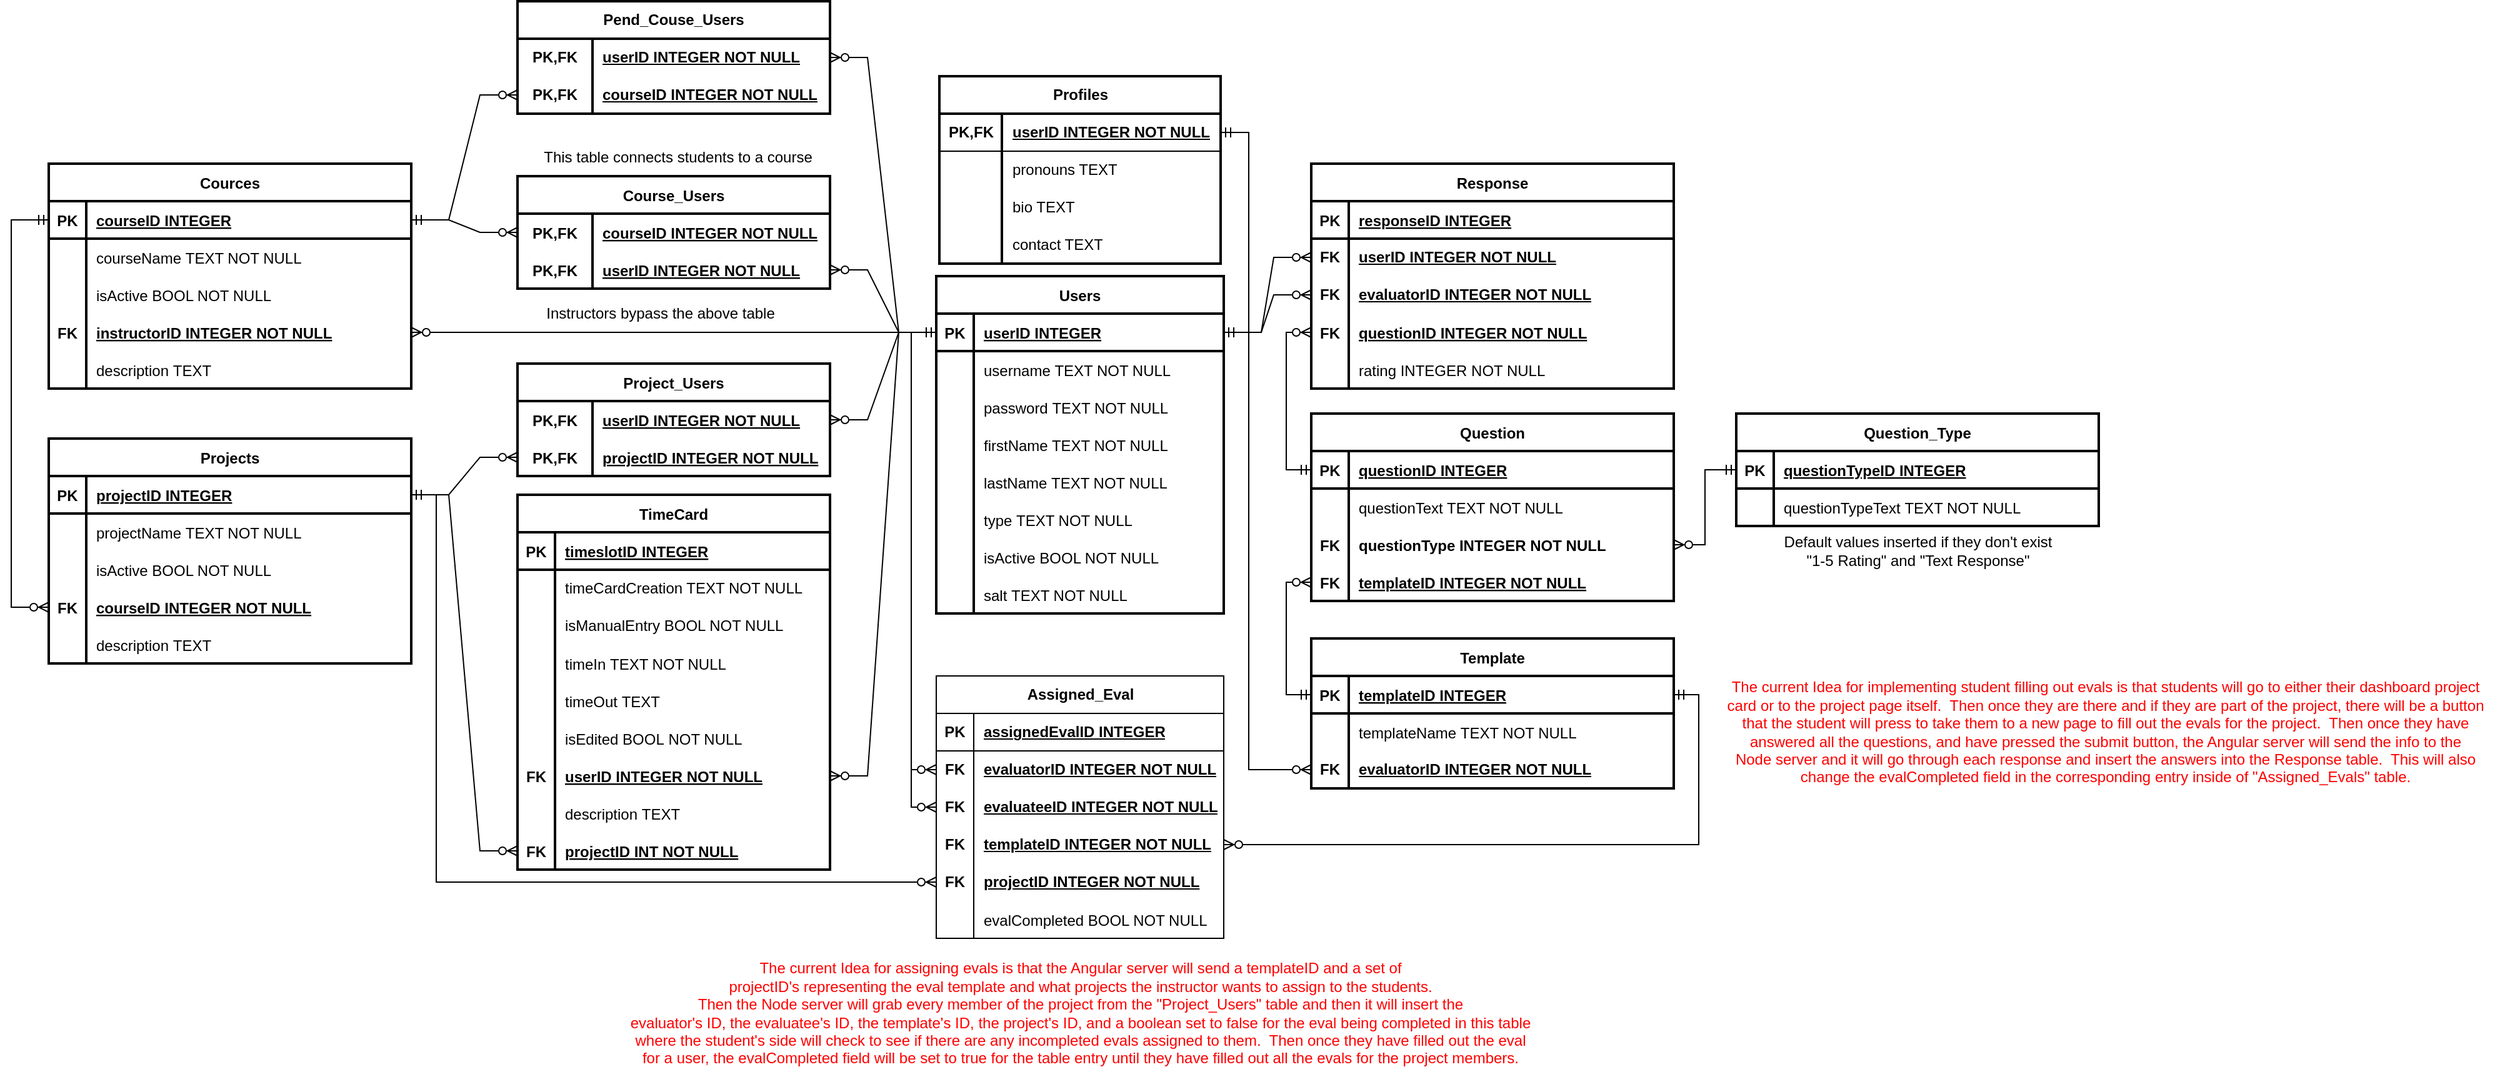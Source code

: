 <mxfile version="22.1.7" type="google">
  <diagram id="R2lEEEUBdFMjLlhIrx00" name="Page-1">
    <mxGraphModel grid="1" page="1" gridSize="10" guides="1" tooltips="1" connect="1" arrows="1" fold="1" pageScale="1" pageWidth="1100" pageHeight="850" math="0" shadow="0" extFonts="Permanent Marker^https://fonts.googleapis.com/css?family=Permanent+Marker">
      <root>
        <mxCell id="0" />
        <mxCell id="1" parent="0" />
        <mxCell id="oqDX4xr5D-OX-m7965Xh-3" value="" style="edgeStyle=orthogonalEdgeStyle;fontSize=12;html=1;endArrow=ERzeroToMany;startArrow=ERmandOne;rounded=0;movable=1;resizable=1;rotatable=1;deletable=1;editable=1;connectable=1;exitX=0;exitY=0.5;exitDx=0;exitDy=0;entryX=0;entryY=0.5;entryDx=0;entryDy=0;shadow=0;flowAnimation=0;ignoreEdge=0;orthogonalLoop=0;bendable=1;anchorPointDirection=1;targetPortConstraint=none;sourcePortConstraint=none;" edge="1" parent="1" source="wYMHOF_CBf2Pc1wufp2q-91" target="wYMHOF_CBf2Pc1wufp2q-146">
          <mxGeometry x="0.026" y="-60" width="100" height="100" relative="1" as="geometry">
            <mxPoint x="120" y="440" as="sourcePoint" />
            <mxPoint y="160" as="targetPoint" />
            <Array as="points">
              <mxPoint x="40" y="205" />
              <mxPoint x="40" y="515" />
            </Array>
            <mxPoint as="offset" />
          </mxGeometry>
        </mxCell>
        <mxCell id="wYMHOF_CBf2Pc1wufp2q-6" value="Users" style="shape=table;startSize=30;container=1;collapsible=1;childLayout=tableLayout;fixedRows=1;rowLines=0;fontStyle=1;align=center;resizeLast=1;strokeWidth=2;fontSize=12;" vertex="1" parent="1">
          <mxGeometry x="780" y="250" width="230" height="270" as="geometry" />
        </mxCell>
        <mxCell id="wYMHOF_CBf2Pc1wufp2q-7" value="" style="shape=tableRow;horizontal=0;startSize=0;swimlaneHead=0;swimlaneBody=0;fillColor=none;collapsible=0;dropTarget=0;points=[[0,0.5],[1,0.5]];portConstraint=eastwest;top=0;left=0;right=0;bottom=1;strokeWidth=2;fontSize=12;" vertex="1" parent="wYMHOF_CBf2Pc1wufp2q-6">
          <mxGeometry y="30" width="230" height="30" as="geometry" />
        </mxCell>
        <mxCell id="wYMHOF_CBf2Pc1wufp2q-8" value="PK" style="shape=partialRectangle;connectable=0;fillColor=none;top=0;left=0;bottom=0;right=0;fontStyle=1;overflow=hidden;strokeWidth=2;fontSize=12;" vertex="1" parent="wYMHOF_CBf2Pc1wufp2q-7">
          <mxGeometry width="30" height="30" as="geometry">
            <mxRectangle width="30" height="30" as="alternateBounds" />
          </mxGeometry>
        </mxCell>
        <mxCell id="wYMHOF_CBf2Pc1wufp2q-9" value="userID INTEGER" style="shape=partialRectangle;connectable=0;fillColor=none;top=0;left=0;bottom=0;right=0;align=left;spacingLeft=6;fontStyle=5;overflow=hidden;strokeWidth=2;fontSize=12;" vertex="1" parent="wYMHOF_CBf2Pc1wufp2q-7">
          <mxGeometry x="30" width="200" height="30" as="geometry">
            <mxRectangle width="200" height="30" as="alternateBounds" />
          </mxGeometry>
        </mxCell>
        <mxCell id="wYMHOF_CBf2Pc1wufp2q-10" value="" style="shape=tableRow;horizontal=0;startSize=0;swimlaneHead=0;swimlaneBody=0;fillColor=none;collapsible=0;dropTarget=0;points=[[0,0.5],[1,0.5]];portConstraint=eastwest;top=0;left=0;right=0;bottom=0;strokeWidth=2;fontSize=12;" vertex="1" parent="wYMHOF_CBf2Pc1wufp2q-6">
          <mxGeometry y="60" width="230" height="30" as="geometry" />
        </mxCell>
        <mxCell id="wYMHOF_CBf2Pc1wufp2q-11" value="" style="shape=partialRectangle;connectable=0;fillColor=none;top=0;left=0;bottom=0;right=0;editable=1;overflow=hidden;strokeWidth=2;fontSize=12;" vertex="1" parent="wYMHOF_CBf2Pc1wufp2q-10">
          <mxGeometry width="30" height="30" as="geometry">
            <mxRectangle width="30" height="30" as="alternateBounds" />
          </mxGeometry>
        </mxCell>
        <mxCell id="wYMHOF_CBf2Pc1wufp2q-12" value="username TEXT NOT NULL" style="shape=partialRectangle;connectable=0;fillColor=none;top=0;left=0;bottom=0;right=0;align=left;spacingLeft=6;overflow=hidden;strokeWidth=2;fontSize=12;" vertex="1" parent="wYMHOF_CBf2Pc1wufp2q-10">
          <mxGeometry x="30" width="200" height="30" as="geometry">
            <mxRectangle width="200" height="30" as="alternateBounds" />
          </mxGeometry>
        </mxCell>
        <mxCell id="wYMHOF_CBf2Pc1wufp2q-13" value="" style="shape=tableRow;horizontal=0;startSize=0;swimlaneHead=0;swimlaneBody=0;fillColor=none;collapsible=0;dropTarget=0;points=[[0,0.5],[1,0.5]];portConstraint=eastwest;top=0;left=0;right=0;bottom=0;strokeWidth=2;fontSize=12;" vertex="1" parent="wYMHOF_CBf2Pc1wufp2q-6">
          <mxGeometry y="90" width="230" height="30" as="geometry" />
        </mxCell>
        <mxCell id="wYMHOF_CBf2Pc1wufp2q-14" value="" style="shape=partialRectangle;connectable=0;fillColor=none;top=0;left=0;bottom=0;right=0;editable=1;overflow=hidden;strokeWidth=2;fontSize=12;" vertex="1" parent="wYMHOF_CBf2Pc1wufp2q-13">
          <mxGeometry width="30" height="30" as="geometry">
            <mxRectangle width="30" height="30" as="alternateBounds" />
          </mxGeometry>
        </mxCell>
        <mxCell id="wYMHOF_CBf2Pc1wufp2q-15" value="password TEXT NOT NULL" style="shape=partialRectangle;connectable=0;fillColor=none;top=0;left=0;bottom=0;right=0;align=left;spacingLeft=6;overflow=hidden;strokeWidth=2;fontSize=12;" vertex="1" parent="wYMHOF_CBf2Pc1wufp2q-13">
          <mxGeometry x="30" width="200" height="30" as="geometry">
            <mxRectangle width="200" height="30" as="alternateBounds" />
          </mxGeometry>
        </mxCell>
        <mxCell id="wYMHOF_CBf2Pc1wufp2q-16" value="" style="shape=tableRow;horizontal=0;startSize=0;swimlaneHead=0;swimlaneBody=0;fillColor=none;collapsible=0;dropTarget=0;points=[[0,0.5],[1,0.5]];portConstraint=eastwest;top=0;left=0;right=0;bottom=0;strokeWidth=2;fontSize=12;" vertex="1" parent="wYMHOF_CBf2Pc1wufp2q-6">
          <mxGeometry y="120" width="230" height="30" as="geometry" />
        </mxCell>
        <mxCell id="wYMHOF_CBf2Pc1wufp2q-17" value="" style="shape=partialRectangle;connectable=0;fillColor=none;top=0;left=0;bottom=0;right=0;editable=1;overflow=hidden;strokeWidth=2;fontSize=12;" vertex="1" parent="wYMHOF_CBf2Pc1wufp2q-16">
          <mxGeometry width="30" height="30" as="geometry">
            <mxRectangle width="30" height="30" as="alternateBounds" />
          </mxGeometry>
        </mxCell>
        <object label="firstName TEXT NOT NULL" lastName="" id="wYMHOF_CBf2Pc1wufp2q-18">
          <mxCell style="shape=partialRectangle;connectable=0;fillColor=none;top=0;left=0;bottom=0;right=0;align=left;spacingLeft=6;overflow=hidden;strokeWidth=2;fontSize=12;" vertex="1" parent="wYMHOF_CBf2Pc1wufp2q-16">
            <mxGeometry x="30" width="200" height="30" as="geometry">
              <mxRectangle width="200" height="30" as="alternateBounds" />
            </mxGeometry>
          </mxCell>
        </object>
        <mxCell id="wYMHOF_CBf2Pc1wufp2q-43" value="" style="shape=tableRow;horizontal=0;startSize=0;swimlaneHead=0;swimlaneBody=0;fillColor=none;collapsible=0;dropTarget=0;points=[[0,0.5],[1,0.5]];portConstraint=eastwest;top=0;left=0;right=0;bottom=0;strokeWidth=2;fontSize=12;" vertex="1" parent="wYMHOF_CBf2Pc1wufp2q-6">
          <mxGeometry y="150" width="230" height="30" as="geometry" />
        </mxCell>
        <mxCell id="wYMHOF_CBf2Pc1wufp2q-44" value="" style="shape=partialRectangle;connectable=0;fillColor=none;top=0;left=0;bottom=0;right=0;editable=1;overflow=hidden;strokeWidth=2;fontSize=12;" vertex="1" parent="wYMHOF_CBf2Pc1wufp2q-43">
          <mxGeometry width="30" height="30" as="geometry">
            <mxRectangle width="30" height="30" as="alternateBounds" />
          </mxGeometry>
        </mxCell>
        <mxCell id="wYMHOF_CBf2Pc1wufp2q-45" value="lastName TEXT NOT NULL" style="shape=partialRectangle;connectable=0;fillColor=none;top=0;left=0;bottom=0;right=0;align=left;spacingLeft=6;overflow=hidden;strokeWidth=2;fontSize=12;" vertex="1" parent="wYMHOF_CBf2Pc1wufp2q-43">
          <mxGeometry x="30" width="200" height="30" as="geometry">
            <mxRectangle width="200" height="30" as="alternateBounds" />
          </mxGeometry>
        </mxCell>
        <mxCell id="wYMHOF_CBf2Pc1wufp2q-62" value="" style="shape=tableRow;horizontal=0;startSize=0;swimlaneHead=0;swimlaneBody=0;fillColor=none;collapsible=0;dropTarget=0;points=[[0,0.5],[1,0.5]];portConstraint=eastwest;top=0;left=0;right=0;bottom=0;strokeWidth=2;fontSize=12;" vertex="1" parent="wYMHOF_CBf2Pc1wufp2q-6">
          <mxGeometry y="180" width="230" height="30" as="geometry" />
        </mxCell>
        <mxCell id="wYMHOF_CBf2Pc1wufp2q-63" value="" style="shape=partialRectangle;connectable=0;fillColor=none;top=0;left=0;bottom=0;right=0;editable=1;overflow=hidden;strokeWidth=2;fontSize=12;" vertex="1" parent="wYMHOF_CBf2Pc1wufp2q-62">
          <mxGeometry width="30" height="30" as="geometry">
            <mxRectangle width="30" height="30" as="alternateBounds" />
          </mxGeometry>
        </mxCell>
        <mxCell id="wYMHOF_CBf2Pc1wufp2q-64" value="type TEXT NOT NULL" style="shape=partialRectangle;connectable=0;fillColor=none;top=0;left=0;bottom=0;right=0;align=left;spacingLeft=6;overflow=hidden;strokeWidth=2;fontSize=12;" vertex="1" parent="wYMHOF_CBf2Pc1wufp2q-62">
          <mxGeometry x="30" width="200" height="30" as="geometry">
            <mxRectangle width="200" height="30" as="alternateBounds" />
          </mxGeometry>
        </mxCell>
        <mxCell id="wYMHOF_CBf2Pc1wufp2q-46" value="" style="shape=tableRow;horizontal=0;startSize=0;swimlaneHead=0;swimlaneBody=0;fillColor=none;collapsible=0;dropTarget=0;points=[[0,0.5],[1,0.5]];portConstraint=eastwest;top=0;left=0;right=0;bottom=0;strokeWidth=2;fontSize=12;" vertex="1" parent="wYMHOF_CBf2Pc1wufp2q-6">
          <mxGeometry y="210" width="230" height="30" as="geometry" />
        </mxCell>
        <mxCell id="wYMHOF_CBf2Pc1wufp2q-47" value="" style="shape=partialRectangle;connectable=0;fillColor=none;top=0;left=0;bottom=0;right=0;editable=1;overflow=hidden;strokeWidth=2;fontSize=12;" vertex="1" parent="wYMHOF_CBf2Pc1wufp2q-46">
          <mxGeometry width="30" height="30" as="geometry">
            <mxRectangle width="30" height="30" as="alternateBounds" />
          </mxGeometry>
        </mxCell>
        <mxCell id="wYMHOF_CBf2Pc1wufp2q-48" value="isActive BOOL NOT NULL" style="shape=partialRectangle;connectable=0;fillColor=none;top=0;left=0;bottom=0;right=0;align=left;spacingLeft=6;overflow=hidden;strokeWidth=2;fontSize=12;" vertex="1" parent="wYMHOF_CBf2Pc1wufp2q-46">
          <mxGeometry x="30" width="200" height="30" as="geometry">
            <mxRectangle width="200" height="30" as="alternateBounds" />
          </mxGeometry>
        </mxCell>
        <mxCell id="wYMHOF_CBf2Pc1wufp2q-40" value="" style="shape=tableRow;horizontal=0;startSize=0;swimlaneHead=0;swimlaneBody=0;fillColor=none;collapsible=0;dropTarget=0;points=[[0,0.5],[1,0.5]];portConstraint=eastwest;top=0;left=0;right=0;bottom=0;strokeWidth=2;fontSize=12;" vertex="1" parent="wYMHOF_CBf2Pc1wufp2q-6">
          <mxGeometry y="240" width="230" height="30" as="geometry" />
        </mxCell>
        <mxCell id="wYMHOF_CBf2Pc1wufp2q-41" value="" style="shape=partialRectangle;connectable=0;fillColor=none;top=0;left=0;bottom=0;right=0;editable=1;overflow=hidden;strokeWidth=2;fontSize=12;" vertex="1" parent="wYMHOF_CBf2Pc1wufp2q-40">
          <mxGeometry width="30" height="30" as="geometry">
            <mxRectangle width="30" height="30" as="alternateBounds" />
          </mxGeometry>
        </mxCell>
        <mxCell id="wYMHOF_CBf2Pc1wufp2q-42" value="salt TEXT NOT NULL" style="shape=partialRectangle;connectable=0;fillColor=none;top=0;left=0;bottom=0;right=0;align=left;spacingLeft=6;overflow=hidden;strokeWidth=2;fontSize=12;" vertex="1" parent="wYMHOF_CBf2Pc1wufp2q-40">
          <mxGeometry x="30" width="200" height="30" as="geometry">
            <mxRectangle width="200" height="30" as="alternateBounds" />
          </mxGeometry>
        </mxCell>
        <mxCell id="wYMHOF_CBf2Pc1wufp2q-19" value="Course_Users" style="shape=table;startSize=30;container=1;collapsible=1;childLayout=tableLayout;fixedRows=1;rowLines=0;fontStyle=1;align=center;resizeLast=1;strokeWidth=2;fontSize=12;" vertex="1" parent="1">
          <mxGeometry x="445" y="170" width="250" height="90" as="geometry" />
        </mxCell>
        <mxCell id="vVmLpkIN7GD465FDfiuT-6" value="" style="shape=tableRow;horizontal=0;startSize=0;swimlaneHead=0;swimlaneBody=0;fillColor=none;collapsible=0;dropTarget=0;points=[[0,0.5],[1,0.5]];portConstraint=eastwest;top=0;left=0;right=0;bottom=0;strokeWidth=2;fontSize=12;" vertex="1" parent="wYMHOF_CBf2Pc1wufp2q-19">
          <mxGeometry y="30" width="250" height="30" as="geometry" />
        </mxCell>
        <mxCell id="vVmLpkIN7GD465FDfiuT-7" value="PK,FK" style="shape=partialRectangle;connectable=0;fillColor=none;top=0;left=0;bottom=0;right=0;fontStyle=1;overflow=hidden;strokeWidth=2;fontSize=12;" vertex="1" parent="vVmLpkIN7GD465FDfiuT-6">
          <mxGeometry width="60" height="30" as="geometry">
            <mxRectangle width="60" height="30" as="alternateBounds" />
          </mxGeometry>
        </mxCell>
        <mxCell id="vVmLpkIN7GD465FDfiuT-8" value="courseID INTEGER NOT NULL" style="shape=partialRectangle;connectable=0;fillColor=none;top=0;left=0;bottom=0;right=0;align=left;spacingLeft=6;fontStyle=5;overflow=hidden;strokeWidth=2;fontSize=12;" vertex="1" parent="vVmLpkIN7GD465FDfiuT-6">
          <mxGeometry x="60" width="190" height="30" as="geometry">
            <mxRectangle width="190" height="30" as="alternateBounds" />
          </mxGeometry>
        </mxCell>
        <mxCell id="wYMHOF_CBf2Pc1wufp2q-20" value="" style="shape=tableRow;horizontal=0;startSize=0;swimlaneHead=0;swimlaneBody=0;fillColor=none;collapsible=0;dropTarget=0;points=[[0,0.5],[1,0.5]];portConstraint=eastwest;top=0;left=0;right=0;bottom=0;strokeWidth=2;fontSize=12;" vertex="1" parent="wYMHOF_CBf2Pc1wufp2q-19">
          <mxGeometry y="60" width="250" height="30" as="geometry" />
        </mxCell>
        <mxCell id="wYMHOF_CBf2Pc1wufp2q-21" value="PK,FK" style="shape=partialRectangle;connectable=0;fillColor=none;top=0;left=0;bottom=0;right=0;fontStyle=1;overflow=hidden;strokeWidth=2;fontSize=12;" vertex="1" parent="wYMHOF_CBf2Pc1wufp2q-20">
          <mxGeometry width="60" height="30" as="geometry">
            <mxRectangle width="60" height="30" as="alternateBounds" />
          </mxGeometry>
        </mxCell>
        <mxCell id="wYMHOF_CBf2Pc1wufp2q-22" value="userID INTEGER NOT NULL" style="shape=partialRectangle;connectable=0;fillColor=none;top=0;left=0;bottom=0;right=0;align=left;spacingLeft=6;fontStyle=5;overflow=hidden;strokeWidth=2;fontSize=12;" vertex="1" parent="wYMHOF_CBf2Pc1wufp2q-20">
          <mxGeometry x="60" width="190" height="30" as="geometry">
            <mxRectangle width="190" height="30" as="alternateBounds" />
          </mxGeometry>
        </mxCell>
        <mxCell id="wYMHOF_CBf2Pc1wufp2q-65" value="TimeCard" style="shape=table;startSize=30;container=1;collapsible=1;childLayout=tableLayout;fixedRows=1;rowLines=0;fontStyle=1;align=center;resizeLast=1;strokeWidth=2;fontSize=12;" vertex="1" parent="1">
          <mxGeometry x="445" y="425" width="250" height="300" as="geometry" />
        </mxCell>
        <mxCell id="wYMHOF_CBf2Pc1wufp2q-66" value="" style="shape=tableRow;horizontal=0;startSize=0;swimlaneHead=0;swimlaneBody=0;fillColor=none;collapsible=0;dropTarget=0;points=[[0,0.5],[1,0.5]];portConstraint=eastwest;top=0;left=0;right=0;bottom=1;strokeWidth=2;fontSize=15;" vertex="1" parent="wYMHOF_CBf2Pc1wufp2q-65">
          <mxGeometry y="30" width="250" height="30" as="geometry" />
        </mxCell>
        <mxCell id="wYMHOF_CBf2Pc1wufp2q-67" value="PK" style="shape=partialRectangle;connectable=0;fillColor=none;top=0;left=0;bottom=0;right=0;fontStyle=1;overflow=hidden;strokeWidth=2;fontSize=12;" vertex="1" parent="wYMHOF_CBf2Pc1wufp2q-66">
          <mxGeometry width="30" height="30" as="geometry">
            <mxRectangle width="30" height="30" as="alternateBounds" />
          </mxGeometry>
        </mxCell>
        <mxCell id="wYMHOF_CBf2Pc1wufp2q-68" value="timeslotID INTEGER" style="shape=partialRectangle;connectable=0;fillColor=none;top=0;left=0;bottom=0;right=0;align=left;spacingLeft=6;fontStyle=5;overflow=hidden;strokeWidth=2;fontSize=12;" vertex="1" parent="wYMHOF_CBf2Pc1wufp2q-66">
          <mxGeometry x="30" width="220" height="30" as="geometry">
            <mxRectangle width="220" height="30" as="alternateBounds" />
          </mxGeometry>
        </mxCell>
        <mxCell id="Rdf77cJoFyBoFUsD1Qqf-32" value="" style="shape=tableRow;horizontal=0;startSize=0;swimlaneHead=0;swimlaneBody=0;fillColor=none;collapsible=0;dropTarget=0;points=[[0,0.5],[1,0.5]];portConstraint=eastwest;top=0;left=0;right=0;bottom=0;strokeWidth=2;align=center;verticalAlign=middle;fontFamily=Helvetica;fontSize=12;fontColor=default;html=1;" vertex="1" parent="wYMHOF_CBf2Pc1wufp2q-65">
          <mxGeometry y="60" width="250" height="30" as="geometry" />
        </mxCell>
        <mxCell id="Rdf77cJoFyBoFUsD1Qqf-33" value="" style="shape=partialRectangle;connectable=0;fillColor=none;top=0;left=0;bottom=0;right=0;editable=1;overflow=hidden;strokeWidth=2;align=center;verticalAlign=middle;fontFamily=Helvetica;fontSize=12;fontColor=default;html=1;" vertex="1" parent="Rdf77cJoFyBoFUsD1Qqf-32">
          <mxGeometry width="30" height="30" as="geometry">
            <mxRectangle width="30" height="30" as="alternateBounds" />
          </mxGeometry>
        </mxCell>
        <mxCell id="Rdf77cJoFyBoFUsD1Qqf-34" value="timeCardCreation TEXT NOT NULL" style="shape=partialRectangle;connectable=0;fillColor=none;top=0;left=0;bottom=0;right=0;align=left;spacingLeft=6;overflow=hidden;strokeWidth=2;verticalAlign=middle;fontFamily=Helvetica;fontSize=12;fontColor=default;html=1;" vertex="1" parent="Rdf77cJoFyBoFUsD1Qqf-32">
          <mxGeometry x="30" width="220" height="30" as="geometry">
            <mxRectangle width="220" height="30" as="alternateBounds" />
          </mxGeometry>
        </mxCell>
        <mxCell id="Rdf77cJoFyBoFUsD1Qqf-35" value="" style="shape=tableRow;horizontal=0;startSize=0;swimlaneHead=0;swimlaneBody=0;fillColor=none;collapsible=0;dropTarget=0;points=[[0,0.5],[1,0.5]];portConstraint=eastwest;top=0;left=0;right=0;bottom=0;strokeWidth=2;align=center;verticalAlign=middle;fontFamily=Helvetica;fontSize=12;fontColor=default;html=1;" vertex="1" parent="wYMHOF_CBf2Pc1wufp2q-65">
          <mxGeometry y="90" width="250" height="30" as="geometry" />
        </mxCell>
        <mxCell id="Rdf77cJoFyBoFUsD1Qqf-36" value="" style="shape=partialRectangle;connectable=0;fillColor=none;top=0;left=0;bottom=0;right=0;editable=1;overflow=hidden;strokeWidth=2;align=center;verticalAlign=middle;fontFamily=Helvetica;fontSize=12;fontColor=default;html=1;" vertex="1" parent="Rdf77cJoFyBoFUsD1Qqf-35">
          <mxGeometry width="30" height="30" as="geometry">
            <mxRectangle width="30" height="30" as="alternateBounds" />
          </mxGeometry>
        </mxCell>
        <mxCell id="Rdf77cJoFyBoFUsD1Qqf-37" value="isManualEntry BOOL NOT NULL" style="shape=partialRectangle;connectable=0;fillColor=none;top=0;left=0;bottom=0;right=0;align=left;spacingLeft=6;overflow=hidden;strokeWidth=2;verticalAlign=middle;fontFamily=Helvetica;fontSize=12;fontColor=default;html=1;" vertex="1" parent="Rdf77cJoFyBoFUsD1Qqf-35">
          <mxGeometry x="30" width="220" height="30" as="geometry">
            <mxRectangle width="220" height="30" as="alternateBounds" />
          </mxGeometry>
        </mxCell>
        <mxCell id="wYMHOF_CBf2Pc1wufp2q-69" value="" style="shape=tableRow;horizontal=0;startSize=0;swimlaneHead=0;swimlaneBody=0;fillColor=none;collapsible=0;dropTarget=0;points=[[0,0.5],[1,0.5]];portConstraint=eastwest;top=0;left=0;right=0;bottom=0;strokeWidth=2;fontSize=12;" vertex="1" parent="wYMHOF_CBf2Pc1wufp2q-65">
          <mxGeometry y="120" width="250" height="30" as="geometry" />
        </mxCell>
        <mxCell id="wYMHOF_CBf2Pc1wufp2q-70" value="" style="shape=partialRectangle;connectable=0;fillColor=none;top=0;left=0;bottom=0;right=0;editable=1;overflow=hidden;strokeWidth=2;fontSize=12;" vertex="1" parent="wYMHOF_CBf2Pc1wufp2q-69">
          <mxGeometry width="30" height="30" as="geometry">
            <mxRectangle width="30" height="30" as="alternateBounds" />
          </mxGeometry>
        </mxCell>
        <mxCell id="wYMHOF_CBf2Pc1wufp2q-71" value="timeIn TEXT NOT NULL" style="shape=partialRectangle;connectable=0;fillColor=none;top=0;left=0;bottom=0;right=0;align=left;spacingLeft=6;overflow=hidden;strokeWidth=2;fontSize=12;" vertex="1" parent="wYMHOF_CBf2Pc1wufp2q-69">
          <mxGeometry x="30" width="220" height="30" as="geometry">
            <mxRectangle width="220" height="30" as="alternateBounds" />
          </mxGeometry>
        </mxCell>
        <mxCell id="wYMHOF_CBf2Pc1wufp2q-72" value="" style="shape=tableRow;horizontal=0;startSize=0;swimlaneHead=0;swimlaneBody=0;fillColor=none;collapsible=0;dropTarget=0;points=[[0,0.5],[1,0.5]];portConstraint=eastwest;top=0;left=0;right=0;bottom=0;strokeWidth=2;fontSize=12;" vertex="1" parent="wYMHOF_CBf2Pc1wufp2q-65">
          <mxGeometry y="150" width="250" height="30" as="geometry" />
        </mxCell>
        <mxCell id="wYMHOF_CBf2Pc1wufp2q-73" value="" style="shape=partialRectangle;connectable=0;fillColor=none;top=0;left=0;bottom=0;right=0;editable=1;overflow=hidden;strokeWidth=2;fontSize=12;" vertex="1" parent="wYMHOF_CBf2Pc1wufp2q-72">
          <mxGeometry width="30" height="30" as="geometry">
            <mxRectangle width="30" height="30" as="alternateBounds" />
          </mxGeometry>
        </mxCell>
        <mxCell id="wYMHOF_CBf2Pc1wufp2q-74" value="timeOut TEXT" style="shape=partialRectangle;connectable=0;fillColor=none;top=0;left=0;bottom=0;right=0;align=left;spacingLeft=6;overflow=hidden;strokeWidth=2;fontSize=12;" vertex="1" parent="wYMHOF_CBf2Pc1wufp2q-72">
          <mxGeometry x="30" width="220" height="30" as="geometry">
            <mxRectangle width="220" height="30" as="alternateBounds" />
          </mxGeometry>
        </mxCell>
        <mxCell id="wYMHOF_CBf2Pc1wufp2q-75" value="" style="shape=tableRow;horizontal=0;startSize=0;swimlaneHead=0;swimlaneBody=0;fillColor=none;collapsible=0;dropTarget=0;points=[[0,0.5],[1,0.5]];portConstraint=eastwest;top=0;left=0;right=0;bottom=0;strokeWidth=2;fontSize=12;" vertex="1" parent="wYMHOF_CBf2Pc1wufp2q-65">
          <mxGeometry y="180" width="250" height="30" as="geometry" />
        </mxCell>
        <mxCell id="wYMHOF_CBf2Pc1wufp2q-76" value="" style="shape=partialRectangle;connectable=0;fillColor=none;top=0;left=0;bottom=0;right=0;editable=1;overflow=hidden;strokeWidth=2;fontSize=12;" vertex="1" parent="wYMHOF_CBf2Pc1wufp2q-75">
          <mxGeometry width="30" height="30" as="geometry">
            <mxRectangle width="30" height="30" as="alternateBounds" />
          </mxGeometry>
        </mxCell>
        <object label="isEdited BOOL NOT NULL" lastName="" id="wYMHOF_CBf2Pc1wufp2q-77">
          <mxCell style="shape=partialRectangle;connectable=0;fillColor=none;top=0;left=0;bottom=0;right=0;align=left;spacingLeft=6;overflow=hidden;strokeWidth=2;fontSize=12;" vertex="1" parent="wYMHOF_CBf2Pc1wufp2q-75">
            <mxGeometry x="30" width="220" height="30" as="geometry">
              <mxRectangle width="220" height="30" as="alternateBounds" />
            </mxGeometry>
          </mxCell>
        </object>
        <mxCell id="wYMHOF_CBf2Pc1wufp2q-78" value="" style="shape=tableRow;horizontal=0;startSize=0;swimlaneHead=0;swimlaneBody=0;fillColor=none;collapsible=0;dropTarget=0;points=[[0,0.5],[1,0.5]];portConstraint=eastwest;top=0;left=0;right=0;bottom=0;strokeWidth=2;fontSize=12;" vertex="1" parent="wYMHOF_CBf2Pc1wufp2q-65">
          <mxGeometry y="210" width="250" height="30" as="geometry" />
        </mxCell>
        <mxCell id="wYMHOF_CBf2Pc1wufp2q-79" value="FK" style="shape=partialRectangle;connectable=0;fillColor=none;top=0;left=0;bottom=0;right=0;editable=1;overflow=hidden;strokeWidth=2;fontSize=12;fontStyle=1" vertex="1" parent="wYMHOF_CBf2Pc1wufp2q-78">
          <mxGeometry width="30" height="30" as="geometry">
            <mxRectangle width="30" height="30" as="alternateBounds" />
          </mxGeometry>
        </mxCell>
        <mxCell id="wYMHOF_CBf2Pc1wufp2q-80" value="userID INTEGER NOT NULL" style="shape=partialRectangle;connectable=0;fillColor=none;top=0;left=0;bottom=0;right=0;align=left;spacingLeft=6;overflow=hidden;strokeWidth=2;fontSize=12;fontStyle=5" vertex="1" parent="wYMHOF_CBf2Pc1wufp2q-78">
          <mxGeometry x="30" width="220" height="30" as="geometry">
            <mxRectangle width="220" height="30" as="alternateBounds" />
          </mxGeometry>
        </mxCell>
        <mxCell id="wYMHOF_CBf2Pc1wufp2q-81" value="" style="shape=tableRow;horizontal=0;startSize=0;swimlaneHead=0;swimlaneBody=0;fillColor=none;collapsible=0;dropTarget=0;points=[[0,0.5],[1,0.5]];portConstraint=eastwest;top=0;left=0;right=0;bottom=0;strokeWidth=2;fontSize=12;" vertex="1" parent="wYMHOF_CBf2Pc1wufp2q-65">
          <mxGeometry y="240" width="250" height="30" as="geometry" />
        </mxCell>
        <mxCell id="wYMHOF_CBf2Pc1wufp2q-82" value="" style="shape=partialRectangle;connectable=0;fillColor=none;top=0;left=0;bottom=0;right=0;editable=1;overflow=hidden;strokeWidth=2;fontSize=12;" vertex="1" parent="wYMHOF_CBf2Pc1wufp2q-81">
          <mxGeometry width="30" height="30" as="geometry">
            <mxRectangle width="30" height="30" as="alternateBounds" />
          </mxGeometry>
        </mxCell>
        <mxCell id="wYMHOF_CBf2Pc1wufp2q-83" value="description TEXT" style="shape=partialRectangle;connectable=0;fillColor=none;top=0;left=0;bottom=0;right=0;align=left;spacingLeft=6;overflow=hidden;strokeWidth=2;fontSize=12;" vertex="1" parent="wYMHOF_CBf2Pc1wufp2q-81">
          <mxGeometry x="30" width="220" height="30" as="geometry">
            <mxRectangle width="220" height="30" as="alternateBounds" />
          </mxGeometry>
        </mxCell>
        <mxCell id="wYMHOF_CBf2Pc1wufp2q-84" value="" style="shape=tableRow;horizontal=0;startSize=0;swimlaneHead=0;swimlaneBody=0;fillColor=none;collapsible=0;dropTarget=0;points=[[0,0.5],[1,0.5]];portConstraint=eastwest;top=0;left=0;right=0;bottom=0;strokeWidth=2;fontSize=12;" vertex="1" parent="wYMHOF_CBf2Pc1wufp2q-65">
          <mxGeometry y="270" width="250" height="30" as="geometry" />
        </mxCell>
        <mxCell id="wYMHOF_CBf2Pc1wufp2q-85" value="FK" style="shape=partialRectangle;connectable=0;fillColor=none;top=0;left=0;bottom=0;right=0;editable=1;overflow=hidden;strokeWidth=2;fontSize=12;fontStyle=1" vertex="1" parent="wYMHOF_CBf2Pc1wufp2q-84">
          <mxGeometry width="30" height="30" as="geometry">
            <mxRectangle width="30" height="30" as="alternateBounds" />
          </mxGeometry>
        </mxCell>
        <mxCell id="wYMHOF_CBf2Pc1wufp2q-86" value="projectID INT NOT NULL" style="shape=partialRectangle;connectable=0;fillColor=none;top=0;left=0;bottom=0;right=0;align=left;spacingLeft=6;overflow=hidden;strokeWidth=2;fontSize=12;fontStyle=5" vertex="1" parent="wYMHOF_CBf2Pc1wufp2q-84">
          <mxGeometry x="30" width="220" height="30" as="geometry">
            <mxRectangle width="220" height="30" as="alternateBounds" />
          </mxGeometry>
        </mxCell>
        <mxCell id="wYMHOF_CBf2Pc1wufp2q-90" value="Cources" style="shape=table;startSize=30;container=1;collapsible=1;childLayout=tableLayout;fixedRows=1;rowLines=0;fontStyle=1;align=center;resizeLast=1;strokeWidth=2;fontSize=12;" vertex="1" parent="1">
          <mxGeometry x="70" y="160" width="290" height="180" as="geometry" />
        </mxCell>
        <mxCell id="wYMHOF_CBf2Pc1wufp2q-91" value="" style="shape=tableRow;horizontal=0;startSize=0;swimlaneHead=0;swimlaneBody=0;fillColor=none;collapsible=0;dropTarget=0;points=[[0,0.5],[1,0.5]];portConstraint=eastwest;top=0;left=0;right=0;bottom=1;strokeWidth=2;fontSize=12;" vertex="1" parent="wYMHOF_CBf2Pc1wufp2q-90">
          <mxGeometry y="30" width="290" height="30" as="geometry" />
        </mxCell>
        <mxCell id="wYMHOF_CBf2Pc1wufp2q-92" value="PK" style="shape=partialRectangle;connectable=0;fillColor=none;top=0;left=0;bottom=0;right=0;fontStyle=1;overflow=hidden;strokeWidth=2;fontSize=12;" vertex="1" parent="wYMHOF_CBf2Pc1wufp2q-91">
          <mxGeometry width="30" height="30" as="geometry">
            <mxRectangle width="30" height="30" as="alternateBounds" />
          </mxGeometry>
        </mxCell>
        <mxCell id="wYMHOF_CBf2Pc1wufp2q-93" value="courseID INTEGER" style="shape=partialRectangle;connectable=0;fillColor=none;top=0;left=0;bottom=0;right=0;align=left;spacingLeft=6;fontStyle=5;overflow=hidden;strokeWidth=2;fontSize=12;" vertex="1" parent="wYMHOF_CBf2Pc1wufp2q-91">
          <mxGeometry x="30" width="260" height="30" as="geometry">
            <mxRectangle width="260" height="30" as="alternateBounds" />
          </mxGeometry>
        </mxCell>
        <mxCell id="wYMHOF_CBf2Pc1wufp2q-94" value="" style="shape=tableRow;horizontal=0;startSize=0;swimlaneHead=0;swimlaneBody=0;fillColor=none;collapsible=0;dropTarget=0;points=[[0,0.5],[1,0.5]];portConstraint=eastwest;top=0;left=0;right=0;bottom=0;strokeWidth=2;fontSize=12;" vertex="1" parent="wYMHOF_CBf2Pc1wufp2q-90">
          <mxGeometry y="60" width="290" height="30" as="geometry" />
        </mxCell>
        <mxCell id="wYMHOF_CBf2Pc1wufp2q-95" value="" style="shape=partialRectangle;connectable=0;fillColor=none;top=0;left=0;bottom=0;right=0;editable=1;overflow=hidden;strokeWidth=2;fontSize=12;" vertex="1" parent="wYMHOF_CBf2Pc1wufp2q-94">
          <mxGeometry width="30" height="30" as="geometry">
            <mxRectangle width="30" height="30" as="alternateBounds" />
          </mxGeometry>
        </mxCell>
        <mxCell id="wYMHOF_CBf2Pc1wufp2q-96" value="courseName TEXT NOT NULL" style="shape=partialRectangle;connectable=0;fillColor=none;top=0;left=0;bottom=0;right=0;align=left;spacingLeft=6;overflow=hidden;strokeWidth=2;fontSize=12;" vertex="1" parent="wYMHOF_CBf2Pc1wufp2q-94">
          <mxGeometry x="30" width="260" height="30" as="geometry">
            <mxRectangle width="260" height="30" as="alternateBounds" />
          </mxGeometry>
        </mxCell>
        <mxCell id="wYMHOF_CBf2Pc1wufp2q-97" value="" style="shape=tableRow;horizontal=0;startSize=0;swimlaneHead=0;swimlaneBody=0;fillColor=none;collapsible=0;dropTarget=0;points=[[0,0.5],[1,0.5]];portConstraint=eastwest;top=0;left=0;right=0;bottom=0;strokeWidth=2;fontSize=15;" vertex="1" parent="wYMHOF_CBf2Pc1wufp2q-90">
          <mxGeometry y="90" width="290" height="30" as="geometry" />
        </mxCell>
        <mxCell id="wYMHOF_CBf2Pc1wufp2q-98" value="" style="shape=partialRectangle;connectable=0;fillColor=none;top=0;left=0;bottom=0;right=0;editable=1;overflow=hidden;strokeWidth=2;fontSize=12;" vertex="1" parent="wYMHOF_CBf2Pc1wufp2q-97">
          <mxGeometry width="30" height="30" as="geometry">
            <mxRectangle width="30" height="30" as="alternateBounds" />
          </mxGeometry>
        </mxCell>
        <mxCell id="wYMHOF_CBf2Pc1wufp2q-99" value="isActive BOOL NOT NULL" style="shape=partialRectangle;connectable=0;fillColor=none;top=0;left=0;bottom=0;right=0;align=left;spacingLeft=6;overflow=hidden;strokeWidth=2;fontSize=12;" vertex="1" parent="wYMHOF_CBf2Pc1wufp2q-97">
          <mxGeometry x="30" width="260" height="30" as="geometry">
            <mxRectangle width="260" height="30" as="alternateBounds" />
          </mxGeometry>
        </mxCell>
        <mxCell id="wYMHOF_CBf2Pc1wufp2q-100" value="" style="shape=tableRow;horizontal=0;startSize=0;swimlaneHead=0;swimlaneBody=0;fillColor=none;collapsible=0;dropTarget=0;points=[[0,0.5],[1,0.5]];portConstraint=eastwest;top=0;left=0;right=0;bottom=0;strokeWidth=2;fontSize=15;" vertex="1" parent="wYMHOF_CBf2Pc1wufp2q-90">
          <mxGeometry y="120" width="290" height="30" as="geometry" />
        </mxCell>
        <mxCell id="wYMHOF_CBf2Pc1wufp2q-101" value="FK" style="shape=partialRectangle;connectable=0;fillColor=none;top=0;left=0;bottom=0;right=0;editable=1;overflow=hidden;strokeWidth=2;fontSize=12;fontStyle=1" vertex="1" parent="wYMHOF_CBf2Pc1wufp2q-100">
          <mxGeometry width="30" height="30" as="geometry">
            <mxRectangle width="30" height="30" as="alternateBounds" />
          </mxGeometry>
        </mxCell>
        <object label="instructorID INTEGER NOT NULL" lastName="" id="wYMHOF_CBf2Pc1wufp2q-102">
          <mxCell style="shape=partialRectangle;connectable=0;fillColor=none;top=0;left=0;bottom=0;right=0;align=left;spacingLeft=6;overflow=hidden;strokeWidth=2;fontSize=12;fontStyle=5" vertex="1" parent="wYMHOF_CBf2Pc1wufp2q-100">
            <mxGeometry x="30" width="260" height="30" as="geometry">
              <mxRectangle width="260" height="30" as="alternateBounds" />
            </mxGeometry>
          </mxCell>
        </object>
        <mxCell id="wYMHOF_CBf2Pc1wufp2q-103" value="" style="shape=tableRow;horizontal=0;startSize=0;swimlaneHead=0;swimlaneBody=0;fillColor=none;collapsible=0;dropTarget=0;points=[[0,0.5],[1,0.5]];portConstraint=eastwest;top=0;left=0;right=0;bottom=0;strokeWidth=2;fontSize=15;" vertex="1" parent="wYMHOF_CBf2Pc1wufp2q-90">
          <mxGeometry y="150" width="290" height="30" as="geometry" />
        </mxCell>
        <mxCell id="wYMHOF_CBf2Pc1wufp2q-104" value="" style="shape=partialRectangle;connectable=0;fillColor=none;top=0;left=0;bottom=0;right=0;editable=1;overflow=hidden;strokeWidth=2;fontSize=12;" vertex="1" parent="wYMHOF_CBf2Pc1wufp2q-103">
          <mxGeometry width="30" height="30" as="geometry">
            <mxRectangle width="30" height="30" as="alternateBounds" />
          </mxGeometry>
        </mxCell>
        <mxCell id="wYMHOF_CBf2Pc1wufp2q-105" value="description TEXT" style="shape=partialRectangle;connectable=0;fillColor=none;top=0;left=0;bottom=0;right=0;align=left;spacingLeft=6;overflow=hidden;strokeWidth=2;fontSize=12;" vertex="1" parent="wYMHOF_CBf2Pc1wufp2q-103">
          <mxGeometry x="30" width="260" height="30" as="geometry">
            <mxRectangle width="260" height="30" as="alternateBounds" />
          </mxGeometry>
        </mxCell>
        <mxCell id="wYMHOF_CBf2Pc1wufp2q-132" value="Project_Users" style="shape=table;startSize=30;container=1;collapsible=1;childLayout=tableLayout;fixedRows=1;rowLines=0;fontStyle=1;align=center;resizeLast=1;strokeWidth=2;fontSize=12;" vertex="1" parent="1">
          <mxGeometry x="445" y="320" width="250" height="90" as="geometry" />
        </mxCell>
        <mxCell id="wYMHOF_CBf2Pc1wufp2q-133" value="" style="shape=tableRow;horizontal=0;startSize=0;swimlaneHead=0;swimlaneBody=0;fillColor=none;collapsible=0;dropTarget=0;points=[[0,0.5],[1,0.5]];portConstraint=eastwest;top=0;left=0;right=0;bottom=0;strokeWidth=2;fontSize=15;" vertex="1" parent="wYMHOF_CBf2Pc1wufp2q-132">
          <mxGeometry y="30" width="250" height="30" as="geometry" />
        </mxCell>
        <mxCell id="wYMHOF_CBf2Pc1wufp2q-134" value="PK,FK" style="shape=partialRectangle;connectable=0;fillColor=none;top=0;left=0;bottom=0;right=0;fontStyle=1;overflow=hidden;strokeWidth=2;fontSize=12;" vertex="1" parent="wYMHOF_CBf2Pc1wufp2q-133">
          <mxGeometry width="60" height="30" as="geometry">
            <mxRectangle width="60" height="30" as="alternateBounds" />
          </mxGeometry>
        </mxCell>
        <mxCell id="wYMHOF_CBf2Pc1wufp2q-135" value="userID INTEGER NOT NULL" style="shape=partialRectangle;connectable=0;fillColor=none;top=0;left=0;bottom=0;right=0;align=left;spacingLeft=6;fontStyle=5;overflow=hidden;strokeWidth=2;fontSize=12;" vertex="1" parent="wYMHOF_CBf2Pc1wufp2q-133">
          <mxGeometry x="60" width="190" height="30" as="geometry">
            <mxRectangle width="190" height="30" as="alternateBounds" />
          </mxGeometry>
        </mxCell>
        <mxCell id="wYMHOF_CBf2Pc1wufp2q-136" value="" style="shape=tableRow;horizontal=0;startSize=0;swimlaneHead=0;swimlaneBody=0;fillColor=none;collapsible=0;dropTarget=0;points=[[0,0.5],[1,0.5]];portConstraint=eastwest;top=0;left=0;right=0;bottom=1;strokeWidth=2;fontSize=15;" vertex="1" parent="wYMHOF_CBf2Pc1wufp2q-132">
          <mxGeometry y="60" width="250" height="30" as="geometry" />
        </mxCell>
        <mxCell id="wYMHOF_CBf2Pc1wufp2q-137" value="PK,FK" style="shape=partialRectangle;connectable=0;fillColor=none;top=0;left=0;bottom=0;right=0;fontStyle=1;overflow=hidden;strokeWidth=2;fontSize=12;" vertex="1" parent="wYMHOF_CBf2Pc1wufp2q-136">
          <mxGeometry width="60" height="30" as="geometry">
            <mxRectangle width="60" height="30" as="alternateBounds" />
          </mxGeometry>
        </mxCell>
        <mxCell id="wYMHOF_CBf2Pc1wufp2q-138" value="projectID INTEGER NOT NULL" style="shape=partialRectangle;connectable=0;fillColor=none;top=0;left=0;bottom=0;right=0;align=left;spacingLeft=6;fontStyle=5;overflow=hidden;strokeWidth=2;fontSize=12;" vertex="1" parent="wYMHOF_CBf2Pc1wufp2q-136">
          <mxGeometry x="60" width="190" height="30" as="geometry">
            <mxRectangle width="190" height="30" as="alternateBounds" />
          </mxGeometry>
        </mxCell>
        <mxCell id="wYMHOF_CBf2Pc1wufp2q-139" value="Projects" style="shape=table;startSize=30;container=1;collapsible=1;childLayout=tableLayout;fixedRows=1;rowLines=0;fontStyle=1;align=center;resizeLast=1;strokeWidth=2;fontSize=12;" vertex="1" parent="1">
          <mxGeometry x="70" y="380" width="290" height="180" as="geometry" />
        </mxCell>
        <mxCell id="wYMHOF_CBf2Pc1wufp2q-140" value="" style="shape=tableRow;horizontal=0;startSize=0;swimlaneHead=0;swimlaneBody=0;fillColor=none;collapsible=0;dropTarget=0;points=[[0,0.5],[1,0.5]];portConstraint=eastwest;top=0;left=0;right=0;bottom=1;strokeWidth=2;fontSize=12;" vertex="1" parent="wYMHOF_CBf2Pc1wufp2q-139">
          <mxGeometry y="30" width="290" height="30" as="geometry" />
        </mxCell>
        <mxCell id="wYMHOF_CBf2Pc1wufp2q-141" value="PK" style="shape=partialRectangle;connectable=0;fillColor=none;top=0;left=0;bottom=0;right=0;fontStyle=1;overflow=hidden;strokeWidth=2;fontSize=12;" vertex="1" parent="wYMHOF_CBf2Pc1wufp2q-140">
          <mxGeometry width="30" height="30" as="geometry">
            <mxRectangle width="30" height="30" as="alternateBounds" />
          </mxGeometry>
        </mxCell>
        <mxCell id="wYMHOF_CBf2Pc1wufp2q-142" value="projectID INTEGER" style="shape=partialRectangle;connectable=0;fillColor=none;top=0;left=0;bottom=0;right=0;align=left;spacingLeft=6;fontStyle=5;overflow=hidden;strokeWidth=2;fontSize=12;" vertex="1" parent="wYMHOF_CBf2Pc1wufp2q-140">
          <mxGeometry x="30" width="260" height="30" as="geometry">
            <mxRectangle width="260" height="30" as="alternateBounds" />
          </mxGeometry>
        </mxCell>
        <mxCell id="wYMHOF_CBf2Pc1wufp2q-143" value="" style="shape=tableRow;horizontal=0;startSize=0;swimlaneHead=0;swimlaneBody=0;fillColor=none;collapsible=0;dropTarget=0;points=[[0,0.5],[1,0.5]];portConstraint=eastwest;top=0;left=0;right=0;bottom=0;strokeWidth=2;fontSize=12;" vertex="1" parent="wYMHOF_CBf2Pc1wufp2q-139">
          <mxGeometry y="60" width="290" height="30" as="geometry" />
        </mxCell>
        <mxCell id="wYMHOF_CBf2Pc1wufp2q-144" value="" style="shape=partialRectangle;connectable=0;fillColor=none;top=0;left=0;bottom=0;right=0;editable=1;overflow=hidden;strokeWidth=2;fontSize=12;" vertex="1" parent="wYMHOF_CBf2Pc1wufp2q-143">
          <mxGeometry width="30" height="30" as="geometry">
            <mxRectangle width="30" height="30" as="alternateBounds" />
          </mxGeometry>
        </mxCell>
        <mxCell id="wYMHOF_CBf2Pc1wufp2q-145" value="projectName TEXT NOT NULL" style="shape=partialRectangle;connectable=0;fillColor=none;top=0;left=0;bottom=0;right=0;align=left;spacingLeft=6;overflow=hidden;strokeWidth=2;fontSize=12;" vertex="1" parent="wYMHOF_CBf2Pc1wufp2q-143">
          <mxGeometry x="30" width="260" height="30" as="geometry">
            <mxRectangle width="260" height="30" as="alternateBounds" />
          </mxGeometry>
        </mxCell>
        <mxCell id="wYMHOF_CBf2Pc1wufp2q-158" value="" style="shape=tableRow;horizontal=0;startSize=0;swimlaneHead=0;swimlaneBody=0;fillColor=none;collapsible=0;dropTarget=0;points=[[0,0.5],[1,0.5]];portConstraint=eastwest;top=0;left=0;right=0;bottom=0;strokeWidth=2;fontSize=12;" vertex="1" parent="wYMHOF_CBf2Pc1wufp2q-139">
          <mxGeometry y="90" width="290" height="30" as="geometry" />
        </mxCell>
        <mxCell id="wYMHOF_CBf2Pc1wufp2q-159" value="" style="shape=partialRectangle;connectable=0;fillColor=none;top=0;left=0;bottom=0;right=0;editable=1;overflow=hidden;strokeWidth=2;fontSize=12;" vertex="1" parent="wYMHOF_CBf2Pc1wufp2q-158">
          <mxGeometry width="30" height="30" as="geometry">
            <mxRectangle width="30" height="30" as="alternateBounds" />
          </mxGeometry>
        </mxCell>
        <mxCell id="wYMHOF_CBf2Pc1wufp2q-160" value="isActive BOOL NOT NULL" style="shape=partialRectangle;connectable=0;fillColor=none;top=0;left=0;bottom=0;right=0;align=left;spacingLeft=6;overflow=hidden;strokeWidth=2;fontSize=12;" vertex="1" parent="wYMHOF_CBf2Pc1wufp2q-158">
          <mxGeometry x="30" width="260" height="30" as="geometry">
            <mxRectangle width="260" height="30" as="alternateBounds" />
          </mxGeometry>
        </mxCell>
        <mxCell id="wYMHOF_CBf2Pc1wufp2q-146" value="" style="shape=tableRow;horizontal=0;startSize=0;swimlaneHead=0;swimlaneBody=0;fillColor=none;collapsible=0;dropTarget=0;points=[[0,0.5],[1,0.5]];portConstraint=eastwest;top=0;left=0;right=0;bottom=0;strokeWidth=2;fontSize=12;" vertex="1" parent="wYMHOF_CBf2Pc1wufp2q-139">
          <mxGeometry y="120" width="290" height="30" as="geometry" />
        </mxCell>
        <mxCell id="wYMHOF_CBf2Pc1wufp2q-147" value="FK" style="shape=partialRectangle;connectable=0;fillColor=none;top=0;left=0;bottom=0;right=0;editable=1;overflow=hidden;strokeWidth=2;fontSize=12;fontStyle=1" vertex="1" parent="wYMHOF_CBf2Pc1wufp2q-146">
          <mxGeometry width="30" height="30" as="geometry">
            <mxRectangle width="30" height="30" as="alternateBounds" />
          </mxGeometry>
        </mxCell>
        <mxCell id="wYMHOF_CBf2Pc1wufp2q-148" value="courseID INTEGER NOT NULL" style="shape=partialRectangle;connectable=0;fillColor=none;top=0;left=0;bottom=0;right=0;align=left;spacingLeft=6;overflow=hidden;strokeWidth=2;fontSize=12;fontStyle=5" vertex="1" parent="wYMHOF_CBf2Pc1wufp2q-146">
          <mxGeometry x="30" width="260" height="30" as="geometry">
            <mxRectangle width="260" height="30" as="alternateBounds" />
          </mxGeometry>
        </mxCell>
        <mxCell id="wYMHOF_CBf2Pc1wufp2q-149" value="" style="shape=tableRow;horizontal=0;startSize=0;swimlaneHead=0;swimlaneBody=0;fillColor=none;collapsible=0;dropTarget=0;points=[[0,0.5],[1,0.5]];portConstraint=eastwest;top=0;left=0;right=0;bottom=0;strokeWidth=2;fontSize=12;" vertex="1" parent="wYMHOF_CBf2Pc1wufp2q-139">
          <mxGeometry y="150" width="290" height="30" as="geometry" />
        </mxCell>
        <mxCell id="wYMHOF_CBf2Pc1wufp2q-150" value="" style="shape=partialRectangle;connectable=0;fillColor=none;top=0;left=0;bottom=0;right=0;editable=1;overflow=hidden;strokeWidth=2;fontSize=12;" vertex="1" parent="wYMHOF_CBf2Pc1wufp2q-149">
          <mxGeometry width="30" height="30" as="geometry">
            <mxRectangle width="30" height="30" as="alternateBounds" />
          </mxGeometry>
        </mxCell>
        <object label="description TEXT" lastName="" id="wYMHOF_CBf2Pc1wufp2q-151">
          <mxCell style="shape=partialRectangle;connectable=0;fillColor=none;top=0;left=0;bottom=0;right=0;align=left;spacingLeft=6;overflow=hidden;strokeWidth=2;fontSize=12;" vertex="1" parent="wYMHOF_CBf2Pc1wufp2q-149">
            <mxGeometry x="30" width="260" height="30" as="geometry">
              <mxRectangle width="260" height="30" as="alternateBounds" />
            </mxGeometry>
          </mxCell>
        </object>
        <mxCell id="wYMHOF_CBf2Pc1wufp2q-170" value="" style="edgeStyle=entityRelationEdgeStyle;fontSize=12;html=1;endArrow=ERzeroToMany;startArrow=ERmandOne;rounded=0;exitX=1;exitY=0.25;exitDx=0;exitDy=0;" edge="1" parent="1" source="wYMHOF_CBf2Pc1wufp2q-90" target="vVmLpkIN7GD465FDfiuT-6">
          <mxGeometry width="100" height="100" relative="1" as="geometry">
            <mxPoint x="395" y="580" as="sourcePoint" />
            <mxPoint x="495" y="480" as="targetPoint" />
          </mxGeometry>
        </mxCell>
        <mxCell id="wYMHOF_CBf2Pc1wufp2q-171" value="" style="edgeStyle=entityRelationEdgeStyle;fontSize=12;html=1;endArrow=ERzeroToMany;startArrow=ERmandOne;rounded=0;exitX=0;exitY=0.5;exitDx=0;exitDy=0;" edge="1" parent="1" source="wYMHOF_CBf2Pc1wufp2q-7" target="wYMHOF_CBf2Pc1wufp2q-20">
          <mxGeometry width="100" height="100" relative="1" as="geometry">
            <mxPoint x="335" y="215" as="sourcePoint" />
            <mxPoint x="435" y="265" as="targetPoint" />
          </mxGeometry>
        </mxCell>
        <mxCell id="wYMHOF_CBf2Pc1wufp2q-172" value="" style="edgeStyle=entityRelationEdgeStyle;fontSize=12;html=1;endArrow=ERzeroToMany;startArrow=ERmandOne;rounded=0;exitX=0;exitY=0.5;exitDx=0;exitDy=0;entryX=1;entryY=0.5;entryDx=0;entryDy=0;" edge="1" parent="1" source="wYMHOF_CBf2Pc1wufp2q-7" target="wYMHOF_CBf2Pc1wufp2q-133">
          <mxGeometry width="100" height="100" relative="1" as="geometry">
            <mxPoint x="735" y="215" as="sourcePoint" />
            <mxPoint x="615" y="265" as="targetPoint" />
          </mxGeometry>
        </mxCell>
        <mxCell id="wYMHOF_CBf2Pc1wufp2q-177" value="" style="edgeStyle=entityRelationEdgeStyle;fontSize=12;html=1;endArrow=ERzeroToMany;startArrow=ERmandOne;rounded=0;exitX=1;exitY=0.5;exitDx=0;exitDy=0;entryX=0;entryY=0.5;entryDx=0;entryDy=0;" edge="1" parent="1" source="wYMHOF_CBf2Pc1wufp2q-140" target="wYMHOF_CBf2Pc1wufp2q-136">
          <mxGeometry width="100" height="100" relative="1" as="geometry">
            <mxPoint x="735" y="215" as="sourcePoint" />
            <mxPoint x="615" y="445" as="targetPoint" />
          </mxGeometry>
        </mxCell>
        <mxCell id="wYMHOF_CBf2Pc1wufp2q-178" value="" style="edgeStyle=entityRelationEdgeStyle;fontSize=12;html=1;endArrow=ERzeroToMany;startArrow=ERmandOne;rounded=0;exitX=0;exitY=0.5;exitDx=0;exitDy=0;entryX=1;entryY=0.5;entryDx=0;entryDy=0;" edge="1" parent="1" source="wYMHOF_CBf2Pc1wufp2q-7" target="wYMHOF_CBf2Pc1wufp2q-78">
          <mxGeometry width="100" height="100" relative="1" as="geometry">
            <mxPoint x="735" y="215" as="sourcePoint" />
            <mxPoint x="615" y="395" as="targetPoint" />
          </mxGeometry>
        </mxCell>
        <mxCell id="oqDX4xr5D-OX-m7965Xh-1" value="" style="edgeStyle=entityRelationEdgeStyle;fontSize=12;html=1;endArrow=ERzeroToMany;startArrow=ERmandOne;rounded=0;exitX=1;exitY=0.5;exitDx=0;exitDy=0;entryX=0;entryY=0.5;entryDx=0;entryDy=0;" edge="1" parent="1" source="wYMHOF_CBf2Pc1wufp2q-140" target="wYMHOF_CBf2Pc1wufp2q-84">
          <mxGeometry width="100" height="100" relative="1" as="geometry">
            <mxPoint x="355" y="495" as="sourcePoint" />
            <mxPoint x="435" y="375" as="targetPoint" />
          </mxGeometry>
        </mxCell>
        <mxCell id="vVmLpkIN7GD465FDfiuT-1" value="" style="edgeStyle=entityRelationEdgeStyle;fontSize=12;html=1;endArrow=ERzeroToMany;startArrow=ERmandOne;rounded=0;exitX=0;exitY=0.5;exitDx=0;exitDy=0;entryX=1;entryY=0.5;entryDx=0;entryDy=0;" edge="1" parent="1" source="wYMHOF_CBf2Pc1wufp2q-7" target="wYMHOF_CBf2Pc1wufp2q-100">
          <mxGeometry width="100" height="100" relative="1" as="geometry">
            <mxPoint x="705" y="345" as="sourcePoint" />
            <mxPoint x="615" y="575" as="targetPoint" />
          </mxGeometry>
        </mxCell>
        <mxCell id="Rdf77cJoFyBoFUsD1Qqf-66" value="Instructors bypass the above table" style="edgeLabel;html=1;align=center;verticalAlign=middle;resizable=0;points=[];fontSize=12;fontFamily=Helvetica;fontColor=default;" connectable="0" vertex="1" parent="vVmLpkIN7GD465FDfiuT-1">
          <mxGeometry x="0.094" y="-1" relative="1" as="geometry">
            <mxPoint x="8" y="-14" as="offset" />
          </mxGeometry>
        </mxCell>
        <mxCell id="vVmLpkIN7GD465FDfiuT-4" value="&lt;font style=&quot;font-size: 12px;&quot;&gt;This table connects students to a course&lt;br style=&quot;font-size: 12px;&quot;&gt;&lt;/font&gt;" style="text;html=1;align=center;verticalAlign=middle;resizable=0;points=[];autosize=1;strokeColor=none;fillColor=none;fontSize=12;strokeWidth=2;" vertex="1" parent="1">
          <mxGeometry x="452.5" y="140" width="240" height="30" as="geometry" />
        </mxCell>
        <mxCell id="Rdf77cJoFyBoFUsD1Qqf-15" value="Profiles&lt;br&gt;" style="shape=table;startSize=30;container=1;collapsible=1;childLayout=tableLayout;fixedRows=1;rowLines=0;fontStyle=1;align=center;resizeLast=1;html=1;verticalAlign=middle;fontFamily=Helvetica;fontSize=12;fontColor=default;fillColor=none;gradientColor=none;strokeWidth=2;" vertex="1" parent="1">
          <mxGeometry x="782.5" y="90" width="225" height="150" as="geometry" />
        </mxCell>
        <mxCell id="Rdf77cJoFyBoFUsD1Qqf-16" value="" style="shape=tableRow;horizontal=0;startSize=0;swimlaneHead=0;swimlaneBody=0;fillColor=none;collapsible=0;dropTarget=0;points=[[0,0.5],[1,0.5]];portConstraint=eastwest;top=0;left=0;right=0;bottom=1;align=center;verticalAlign=middle;fontFamily=Helvetica;fontSize=12;fontColor=default;html=1;" vertex="1" parent="Rdf77cJoFyBoFUsD1Qqf-15">
          <mxGeometry y="30" width="225" height="30" as="geometry" />
        </mxCell>
        <mxCell id="Rdf77cJoFyBoFUsD1Qqf-17" value="PK,FK" style="shape=partialRectangle;connectable=0;fillColor=none;top=0;left=0;bottom=0;right=0;fontStyle=1;overflow=hidden;whiteSpace=wrap;html=1;align=center;verticalAlign=middle;fontFamily=Helvetica;fontSize=12;fontColor=default;" vertex="1" parent="Rdf77cJoFyBoFUsD1Qqf-16">
          <mxGeometry width="50" height="30" as="geometry">
            <mxRectangle width="50" height="30" as="alternateBounds" />
          </mxGeometry>
        </mxCell>
        <mxCell id="Rdf77cJoFyBoFUsD1Qqf-18" value="userID INTEGER NOT NULL" style="shape=partialRectangle;connectable=0;fillColor=none;top=0;left=0;bottom=0;right=0;align=left;spacingLeft=6;fontStyle=5;overflow=hidden;whiteSpace=wrap;html=1;verticalAlign=middle;fontFamily=Helvetica;fontSize=12;fontColor=default;" vertex="1" parent="Rdf77cJoFyBoFUsD1Qqf-16">
          <mxGeometry x="50" width="175" height="30" as="geometry">
            <mxRectangle width="175" height="30" as="alternateBounds" />
          </mxGeometry>
        </mxCell>
        <mxCell id="Rdf77cJoFyBoFUsD1Qqf-19" value="" style="shape=tableRow;horizontal=0;startSize=0;swimlaneHead=0;swimlaneBody=0;fillColor=none;collapsible=0;dropTarget=0;points=[[0,0.5],[1,0.5]];portConstraint=eastwest;top=0;left=0;right=0;bottom=0;align=center;verticalAlign=middle;fontFamily=Helvetica;fontSize=12;fontColor=default;html=1;" vertex="1" parent="Rdf77cJoFyBoFUsD1Qqf-15">
          <mxGeometry y="60" width="225" height="30" as="geometry" />
        </mxCell>
        <mxCell id="Rdf77cJoFyBoFUsD1Qqf-20" value="" style="shape=partialRectangle;connectable=0;fillColor=none;top=0;left=0;bottom=0;right=0;editable=1;overflow=hidden;whiteSpace=wrap;html=1;align=center;verticalAlign=middle;fontFamily=Helvetica;fontSize=12;fontColor=default;" vertex="1" parent="Rdf77cJoFyBoFUsD1Qqf-19">
          <mxGeometry width="50" height="30" as="geometry">
            <mxRectangle width="50" height="30" as="alternateBounds" />
          </mxGeometry>
        </mxCell>
        <mxCell id="Rdf77cJoFyBoFUsD1Qqf-21" value="pronouns TEXT" style="shape=partialRectangle;connectable=0;fillColor=none;top=0;left=0;bottom=0;right=0;align=left;spacingLeft=6;overflow=hidden;whiteSpace=wrap;html=1;verticalAlign=middle;fontFamily=Helvetica;fontSize=12;fontColor=default;" vertex="1" parent="Rdf77cJoFyBoFUsD1Qqf-19">
          <mxGeometry x="50" width="175" height="30" as="geometry">
            <mxRectangle width="175" height="30" as="alternateBounds" />
          </mxGeometry>
        </mxCell>
        <mxCell id="Rdf77cJoFyBoFUsD1Qqf-22" value="" style="shape=tableRow;horizontal=0;startSize=0;swimlaneHead=0;swimlaneBody=0;fillColor=none;collapsible=0;dropTarget=0;points=[[0,0.5],[1,0.5]];portConstraint=eastwest;top=0;left=0;right=0;bottom=0;align=center;verticalAlign=middle;fontFamily=Helvetica;fontSize=12;fontColor=default;html=1;" vertex="1" parent="Rdf77cJoFyBoFUsD1Qqf-15">
          <mxGeometry y="90" width="225" height="30" as="geometry" />
        </mxCell>
        <mxCell id="Rdf77cJoFyBoFUsD1Qqf-23" value="" style="shape=partialRectangle;connectable=0;fillColor=none;top=0;left=0;bottom=0;right=0;editable=1;overflow=hidden;whiteSpace=wrap;html=1;align=center;verticalAlign=middle;fontFamily=Helvetica;fontSize=12;fontColor=default;" vertex="1" parent="Rdf77cJoFyBoFUsD1Qqf-22">
          <mxGeometry width="50" height="30" as="geometry">
            <mxRectangle width="50" height="30" as="alternateBounds" />
          </mxGeometry>
        </mxCell>
        <mxCell id="Rdf77cJoFyBoFUsD1Qqf-24" value="bio TEXT" style="shape=partialRectangle;connectable=0;fillColor=none;top=0;left=0;bottom=0;right=0;align=left;spacingLeft=6;overflow=hidden;whiteSpace=wrap;html=1;verticalAlign=middle;fontFamily=Helvetica;fontSize=12;fontColor=default;" vertex="1" parent="Rdf77cJoFyBoFUsD1Qqf-22">
          <mxGeometry x="50" width="175" height="30" as="geometry">
            <mxRectangle width="175" height="30" as="alternateBounds" />
          </mxGeometry>
        </mxCell>
        <mxCell id="Rdf77cJoFyBoFUsD1Qqf-25" value="" style="shape=tableRow;horizontal=0;startSize=0;swimlaneHead=0;swimlaneBody=0;fillColor=none;collapsible=0;dropTarget=0;points=[[0,0.5],[1,0.5]];portConstraint=eastwest;top=0;left=0;right=0;bottom=0;align=center;verticalAlign=middle;fontFamily=Helvetica;fontSize=12;fontColor=default;html=1;" vertex="1" parent="Rdf77cJoFyBoFUsD1Qqf-15">
          <mxGeometry y="120" width="225" height="30" as="geometry" />
        </mxCell>
        <mxCell id="Rdf77cJoFyBoFUsD1Qqf-26" value="" style="shape=partialRectangle;connectable=0;fillColor=none;top=0;left=0;bottom=0;right=0;editable=1;overflow=hidden;whiteSpace=wrap;html=1;align=center;verticalAlign=middle;fontFamily=Helvetica;fontSize=12;fontColor=default;" vertex="1" parent="Rdf77cJoFyBoFUsD1Qqf-25">
          <mxGeometry width="50" height="30" as="geometry">
            <mxRectangle width="50" height="30" as="alternateBounds" />
          </mxGeometry>
        </mxCell>
        <mxCell id="Rdf77cJoFyBoFUsD1Qqf-27" value="contact TEXT" style="shape=partialRectangle;connectable=0;fillColor=none;top=0;left=0;bottom=0;right=0;align=left;spacingLeft=6;overflow=hidden;whiteSpace=wrap;html=1;verticalAlign=middle;fontFamily=Helvetica;fontSize=12;fontColor=default;" vertex="1" parent="Rdf77cJoFyBoFUsD1Qqf-25">
          <mxGeometry x="50" width="175" height="30" as="geometry">
            <mxRectangle width="175" height="30" as="alternateBounds" />
          </mxGeometry>
        </mxCell>
        <mxCell id="Rdf77cJoFyBoFUsD1Qqf-29" value="" style="edgeStyle=orthogonalEdgeStyle;fontSize=12;html=1;endArrow=ERmandOne;startArrow=ERmandOne;rounded=0;fontFamily=Helvetica;fontColor=default;entryX=1;entryY=0.5;entryDx=0;entryDy=0;exitX=1;exitY=0.5;exitDx=0;exitDy=0;" edge="1" parent="1" source="wYMHOF_CBf2Pc1wufp2q-7" target="Rdf77cJoFyBoFUsD1Qqf-16">
          <mxGeometry width="100" height="100" relative="1" as="geometry">
            <mxPoint x="1030" y="270" as="sourcePoint" />
            <mxPoint x="945" y="600" as="targetPoint" />
            <Array as="points">
              <mxPoint x="1030" y="295" />
              <mxPoint x="1030" y="135" />
            </Array>
          </mxGeometry>
        </mxCell>
        <mxCell id="Rdf77cJoFyBoFUsD1Qqf-51" value="Pend_Couse_Users" style="shape=table;startSize=30;container=1;collapsible=1;childLayout=tableLayout;fixedRows=1;rowLines=0;fontStyle=1;align=center;resizeLast=1;html=1;whiteSpace=wrap;strokeWidth=2;verticalAlign=middle;fontFamily=Helvetica;fontSize=12;fontColor=default;fillColor=none;gradientColor=none;" vertex="1" parent="1">
          <mxGeometry x="445" y="30" width="250" height="90" as="geometry" />
        </mxCell>
        <mxCell id="Rdf77cJoFyBoFUsD1Qqf-52" value="" style="shape=tableRow;horizontal=0;startSize=0;swimlaneHead=0;swimlaneBody=0;fillColor=none;collapsible=0;dropTarget=0;points=[[0,0.5],[1,0.5]];portConstraint=eastwest;top=0;left=0;right=0;bottom=0;html=1;strokeWidth=2;align=center;verticalAlign=middle;fontFamily=Helvetica;fontSize=12;fontColor=default;" vertex="1" parent="Rdf77cJoFyBoFUsD1Qqf-51">
          <mxGeometry y="30" width="250" height="30" as="geometry" />
        </mxCell>
        <mxCell id="Rdf77cJoFyBoFUsD1Qqf-53" value="PK,FK" style="shape=partialRectangle;connectable=0;fillColor=none;top=0;left=0;bottom=0;right=0;fontStyle=1;overflow=hidden;html=1;whiteSpace=wrap;strokeWidth=2;align=center;verticalAlign=middle;fontFamily=Helvetica;fontSize=12;fontColor=default;" vertex="1" parent="Rdf77cJoFyBoFUsD1Qqf-52">
          <mxGeometry width="60" height="30" as="geometry">
            <mxRectangle width="60" height="30" as="alternateBounds" />
          </mxGeometry>
        </mxCell>
        <mxCell id="Rdf77cJoFyBoFUsD1Qqf-54" value="userID INTEGER NOT NULL" style="shape=partialRectangle;connectable=0;fillColor=none;top=0;left=0;bottom=0;right=0;align=left;spacingLeft=6;fontStyle=5;overflow=hidden;html=1;whiteSpace=wrap;strokeWidth=2;verticalAlign=middle;fontFamily=Helvetica;fontSize=12;fontColor=default;" vertex="1" parent="Rdf77cJoFyBoFUsD1Qqf-52">
          <mxGeometry x="60" width="190" height="30" as="geometry">
            <mxRectangle width="190" height="30" as="alternateBounds" />
          </mxGeometry>
        </mxCell>
        <mxCell id="Rdf77cJoFyBoFUsD1Qqf-55" value="" style="shape=tableRow;horizontal=0;startSize=0;swimlaneHead=0;swimlaneBody=0;fillColor=none;collapsible=0;dropTarget=0;points=[[0,0.5],[1,0.5]];portConstraint=eastwest;top=0;left=0;right=0;bottom=1;html=1;strokeWidth=2;align=center;verticalAlign=middle;fontFamily=Helvetica;fontSize=12;fontColor=default;" vertex="1" parent="Rdf77cJoFyBoFUsD1Qqf-51">
          <mxGeometry y="60" width="250" height="30" as="geometry" />
        </mxCell>
        <mxCell id="Rdf77cJoFyBoFUsD1Qqf-56" value="PK,FK" style="shape=partialRectangle;connectable=0;fillColor=none;top=0;left=0;bottom=0;right=0;fontStyle=1;overflow=hidden;html=1;whiteSpace=wrap;strokeWidth=2;align=center;verticalAlign=middle;fontFamily=Helvetica;fontSize=12;fontColor=default;" vertex="1" parent="Rdf77cJoFyBoFUsD1Qqf-55">
          <mxGeometry width="60" height="30" as="geometry">
            <mxRectangle width="60" height="30" as="alternateBounds" />
          </mxGeometry>
        </mxCell>
        <mxCell id="Rdf77cJoFyBoFUsD1Qqf-57" value="courseID INTEGER NOT NULL" style="shape=partialRectangle;connectable=0;fillColor=none;top=0;left=0;bottom=0;right=0;align=left;spacingLeft=6;fontStyle=5;overflow=hidden;html=1;whiteSpace=wrap;strokeWidth=2;verticalAlign=middle;fontFamily=Helvetica;fontSize=12;fontColor=default;" vertex="1" parent="Rdf77cJoFyBoFUsD1Qqf-55">
          <mxGeometry x="60" width="190" height="30" as="geometry">
            <mxRectangle width="190" height="30" as="alternateBounds" />
          </mxGeometry>
        </mxCell>
        <mxCell id="Rdf77cJoFyBoFUsD1Qqf-64" value="" style="edgeStyle=entityRelationEdgeStyle;fontSize=12;html=1;endArrow=ERzeroToMany;startArrow=ERmandOne;rounded=0;fontFamily=Helvetica;fontColor=default;entryX=1;entryY=0.5;entryDx=0;entryDy=0;exitX=0;exitY=0.5;exitDx=0;exitDy=0;" edge="1" parent="1" source="wYMHOF_CBf2Pc1wufp2q-7" target="Rdf77cJoFyBoFUsD1Qqf-52">
          <mxGeometry width="100" height="100" relative="1" as="geometry">
            <mxPoint x="140" y="780" as="sourcePoint" />
            <mxPoint x="240" y="680" as="targetPoint" />
          </mxGeometry>
        </mxCell>
        <mxCell id="Rdf77cJoFyBoFUsD1Qqf-65" value="" style="edgeStyle=entityRelationEdgeStyle;fontSize=12;html=1;endArrow=ERzeroToMany;startArrow=ERmandOne;rounded=0;fontFamily=Helvetica;fontColor=default;entryX=0;entryY=0.5;entryDx=0;entryDy=0;exitX=1;exitY=0.5;exitDx=0;exitDy=0;" edge="1" parent="1" source="wYMHOF_CBf2Pc1wufp2q-91" target="Rdf77cJoFyBoFUsD1Qqf-55">
          <mxGeometry width="100" height="100" relative="1" as="geometry">
            <mxPoint x="805" y="325" as="sourcePoint" />
            <mxPoint x="675" y="75" as="targetPoint" />
          </mxGeometry>
        </mxCell>
        <mxCell id="o28eJJRfYgFTDdt93XPz-1" value="Question" style="shape=table;startSize=30;container=1;collapsible=1;childLayout=tableLayout;fixedRows=1;rowLines=0;fontStyle=1;align=center;resizeLast=1;strokeWidth=2;fontSize=12;" vertex="1" parent="1">
          <mxGeometry x="1080" y="360" width="290" height="150" as="geometry" />
        </mxCell>
        <mxCell id="o28eJJRfYgFTDdt93XPz-2" value="" style="shape=tableRow;horizontal=0;startSize=0;swimlaneHead=0;swimlaneBody=0;fillColor=none;collapsible=0;dropTarget=0;points=[[0,0.5],[1,0.5]];portConstraint=eastwest;top=0;left=0;right=0;bottom=1;strokeWidth=2;fontSize=12;" vertex="1" parent="o28eJJRfYgFTDdt93XPz-1">
          <mxGeometry y="30" width="290" height="30" as="geometry" />
        </mxCell>
        <mxCell id="o28eJJRfYgFTDdt93XPz-3" value="PK" style="shape=partialRectangle;connectable=0;fillColor=none;top=0;left=0;bottom=0;right=0;fontStyle=1;overflow=hidden;strokeWidth=2;fontSize=12;" vertex="1" parent="o28eJJRfYgFTDdt93XPz-2">
          <mxGeometry width="30" height="30" as="geometry">
            <mxRectangle width="30" height="30" as="alternateBounds" />
          </mxGeometry>
        </mxCell>
        <mxCell id="o28eJJRfYgFTDdt93XPz-4" value="questionID INTEGER" style="shape=partialRectangle;connectable=0;fillColor=none;top=0;left=0;bottom=0;right=0;align=left;spacingLeft=6;fontStyle=5;overflow=hidden;strokeWidth=2;fontSize=12;" vertex="1" parent="o28eJJRfYgFTDdt93XPz-2">
          <mxGeometry x="30" width="260" height="30" as="geometry">
            <mxRectangle width="260" height="30" as="alternateBounds" />
          </mxGeometry>
        </mxCell>
        <mxCell id="o28eJJRfYgFTDdt93XPz-5" value="" style="shape=tableRow;horizontal=0;startSize=0;swimlaneHead=0;swimlaneBody=0;fillColor=none;collapsible=0;dropTarget=0;points=[[0,0.5],[1,0.5]];portConstraint=eastwest;top=0;left=0;right=0;bottom=0;strokeWidth=2;fontSize=12;" vertex="1" parent="o28eJJRfYgFTDdt93XPz-1">
          <mxGeometry y="60" width="290" height="30" as="geometry" />
        </mxCell>
        <mxCell id="o28eJJRfYgFTDdt93XPz-6" value="" style="shape=partialRectangle;connectable=0;fillColor=none;top=0;left=0;bottom=0;right=0;editable=1;overflow=hidden;strokeWidth=2;fontSize=12;" vertex="1" parent="o28eJJRfYgFTDdt93XPz-5">
          <mxGeometry width="30" height="30" as="geometry">
            <mxRectangle width="30" height="30" as="alternateBounds" />
          </mxGeometry>
        </mxCell>
        <mxCell id="o28eJJRfYgFTDdt93XPz-7" value="questionText TEXT NOT NULL" style="shape=partialRectangle;connectable=0;fillColor=none;top=0;left=0;bottom=0;right=0;align=left;spacingLeft=6;overflow=hidden;strokeWidth=2;fontSize=12;" vertex="1" parent="o28eJJRfYgFTDdt93XPz-5">
          <mxGeometry x="30" width="260" height="30" as="geometry">
            <mxRectangle width="260" height="30" as="alternateBounds" />
          </mxGeometry>
        </mxCell>
        <mxCell id="o28eJJRfYgFTDdt93XPz-8" value="" style="shape=tableRow;horizontal=0;startSize=0;swimlaneHead=0;swimlaneBody=0;fillColor=none;collapsible=0;dropTarget=0;points=[[0,0.5],[1,0.5]];portConstraint=eastwest;top=0;left=0;right=0;bottom=0;strokeWidth=2;fontSize=12;" vertex="1" parent="o28eJJRfYgFTDdt93XPz-1">
          <mxGeometry y="90" width="290" height="30" as="geometry" />
        </mxCell>
        <mxCell id="o28eJJRfYgFTDdt93XPz-9" value="FK" style="shape=partialRectangle;connectable=0;fillColor=none;top=0;left=0;bottom=0;right=0;editable=1;overflow=hidden;strokeWidth=2;fontSize=12;fontStyle=1" vertex="1" parent="o28eJJRfYgFTDdt93XPz-8">
          <mxGeometry width="30" height="30" as="geometry">
            <mxRectangle width="30" height="30" as="alternateBounds" />
          </mxGeometry>
        </mxCell>
        <mxCell id="o28eJJRfYgFTDdt93XPz-10" value="questionType INTEGER NOT NULL" style="shape=partialRectangle;connectable=0;fillColor=none;top=0;left=0;bottom=0;right=0;align=left;spacingLeft=6;overflow=hidden;strokeWidth=2;fontSize=12;fontStyle=1" vertex="1" parent="o28eJJRfYgFTDdt93XPz-8">
          <mxGeometry x="30" width="260" height="30" as="geometry">
            <mxRectangle width="260" height="30" as="alternateBounds" />
          </mxGeometry>
        </mxCell>
        <mxCell id="o28eJJRfYgFTDdt93XPz-11" value="" style="shape=tableRow;horizontal=0;startSize=0;swimlaneHead=0;swimlaneBody=0;fillColor=none;collapsible=0;dropTarget=0;points=[[0,0.5],[1,0.5]];portConstraint=eastwest;top=0;left=0;right=0;bottom=0;strokeWidth=2;fontSize=12;" vertex="1" parent="o28eJJRfYgFTDdt93XPz-1">
          <mxGeometry y="120" width="290" height="30" as="geometry" />
        </mxCell>
        <mxCell id="o28eJJRfYgFTDdt93XPz-12" value="FK" style="shape=partialRectangle;connectable=0;fillColor=none;top=0;left=0;bottom=0;right=0;editable=1;overflow=hidden;strokeWidth=2;fontSize=12;fontStyle=1" vertex="1" parent="o28eJJRfYgFTDdt93XPz-11">
          <mxGeometry width="30" height="30" as="geometry">
            <mxRectangle width="30" height="30" as="alternateBounds" />
          </mxGeometry>
        </mxCell>
        <mxCell id="o28eJJRfYgFTDdt93XPz-13" value="templateID INTEGER NOT NULL" style="shape=partialRectangle;connectable=0;fillColor=none;top=0;left=0;bottom=0;right=0;align=left;spacingLeft=6;overflow=hidden;strokeWidth=2;fontSize=12;fontStyle=5" vertex="1" parent="o28eJJRfYgFTDdt93XPz-11">
          <mxGeometry x="30" width="260" height="30" as="geometry">
            <mxRectangle width="260" height="30" as="alternateBounds" />
          </mxGeometry>
        </mxCell>
        <mxCell id="o28eJJRfYgFTDdt93XPz-30" style="edgeStyle=orthogonalEdgeStyle;rounded=0;orthogonalLoop=1;jettySize=auto;html=1;exitX=0;exitY=0.5;exitDx=0;exitDy=0;entryX=0;entryY=0.5;entryDx=0;entryDy=0;startArrow=ERmandOne;startFill=0;endArrow=ERzeroToMany;endFill=0;" edge="1" parent="1" source="o28eJJRfYgFTDdt93XPz-18" target="o28eJJRfYgFTDdt93XPz-11">
          <mxGeometry relative="1" as="geometry" />
        </mxCell>
        <mxCell id="o28eJJRfYgFTDdt93XPz-17" value="Template" style="shape=table;startSize=30;container=1;collapsible=1;childLayout=tableLayout;fixedRows=1;rowLines=0;fontStyle=1;align=center;resizeLast=1;strokeWidth=2;fontSize=12;" vertex="1" parent="1">
          <mxGeometry x="1080" y="540" width="290" height="120" as="geometry">
            <mxRectangle x="1080" y="540" width="90" height="30" as="alternateBounds" />
          </mxGeometry>
        </mxCell>
        <mxCell id="o28eJJRfYgFTDdt93XPz-18" value="" style="shape=tableRow;horizontal=0;startSize=0;swimlaneHead=0;swimlaneBody=0;fillColor=none;collapsible=0;dropTarget=0;points=[[0,0.5],[1,0.5]];portConstraint=eastwest;top=0;left=0;right=0;bottom=1;strokeWidth=2;fontSize=12;" vertex="1" parent="o28eJJRfYgFTDdt93XPz-17">
          <mxGeometry y="30" width="290" height="30" as="geometry" />
        </mxCell>
        <mxCell id="o28eJJRfYgFTDdt93XPz-19" value="PK" style="shape=partialRectangle;connectable=0;fillColor=none;top=0;left=0;bottom=0;right=0;fontStyle=1;overflow=hidden;strokeWidth=2;fontSize=12;" vertex="1" parent="o28eJJRfYgFTDdt93XPz-18">
          <mxGeometry width="30" height="30" as="geometry">
            <mxRectangle width="30" height="30" as="alternateBounds" />
          </mxGeometry>
        </mxCell>
        <mxCell id="o28eJJRfYgFTDdt93XPz-20" value="templateID INTEGER" style="shape=partialRectangle;connectable=0;fillColor=none;top=0;left=0;bottom=0;right=0;align=left;spacingLeft=6;fontStyle=5;overflow=hidden;strokeWidth=2;fontSize=12;" vertex="1" parent="o28eJJRfYgFTDdt93XPz-18">
          <mxGeometry x="30" width="260" height="30" as="geometry">
            <mxRectangle width="260" height="30" as="alternateBounds" />
          </mxGeometry>
        </mxCell>
        <mxCell id="o28eJJRfYgFTDdt93XPz-21" value="" style="shape=tableRow;horizontal=0;startSize=0;swimlaneHead=0;swimlaneBody=0;fillColor=none;collapsible=0;dropTarget=0;points=[[0,0.5],[1,0.5]];portConstraint=eastwest;top=0;left=0;right=0;bottom=0;strokeWidth=2;fontSize=12;" vertex="1" parent="o28eJJRfYgFTDdt93XPz-17">
          <mxGeometry y="60" width="290" height="30" as="geometry" />
        </mxCell>
        <mxCell id="o28eJJRfYgFTDdt93XPz-22" value="" style="shape=partialRectangle;connectable=0;fillColor=none;top=0;left=0;bottom=0;right=0;editable=1;overflow=hidden;strokeWidth=2;fontSize=12;" vertex="1" parent="o28eJJRfYgFTDdt93XPz-21">
          <mxGeometry width="30" height="30" as="geometry">
            <mxRectangle width="30" height="30" as="alternateBounds" />
          </mxGeometry>
        </mxCell>
        <mxCell id="o28eJJRfYgFTDdt93XPz-23" value="templateName TEXT NOT NULL" style="shape=partialRectangle;connectable=0;fillColor=none;top=0;left=0;bottom=0;right=0;align=left;spacingLeft=6;overflow=hidden;strokeWidth=2;fontSize=12;" vertex="1" parent="o28eJJRfYgFTDdt93XPz-21">
          <mxGeometry x="30" width="260" height="30" as="geometry">
            <mxRectangle width="260" height="30" as="alternateBounds" />
          </mxGeometry>
        </mxCell>
        <mxCell id="FH5HvlqRbBF8CR6n7r97-14" value="" style="shape=tableRow;horizontal=0;startSize=0;swimlaneHead=0;swimlaneBody=0;fillColor=none;collapsible=0;dropTarget=0;points=[[0,0.5],[1,0.5]];portConstraint=eastwest;top=0;left=0;right=0;bottom=0;" vertex="1" parent="o28eJJRfYgFTDdt93XPz-17">
          <mxGeometry y="90" width="290" height="30" as="geometry" />
        </mxCell>
        <mxCell id="FH5HvlqRbBF8CR6n7r97-15" value="&lt;b&gt;FK&lt;/b&gt;" style="shape=partialRectangle;connectable=0;fillColor=none;top=0;left=0;bottom=0;right=0;fontStyle=0;overflow=hidden;whiteSpace=wrap;html=1;" vertex="1" parent="FH5HvlqRbBF8CR6n7r97-14">
          <mxGeometry width="30" height="30" as="geometry">
            <mxRectangle width="30" height="30" as="alternateBounds" />
          </mxGeometry>
        </mxCell>
        <mxCell id="FH5HvlqRbBF8CR6n7r97-16" value="&lt;u&gt;&lt;b&gt;evaluatorID INTEGER NOT NULL&lt;/b&gt;&lt;/u&gt;" style="shape=partialRectangle;connectable=0;fillColor=none;top=0;left=0;bottom=0;right=0;align=left;spacingLeft=6;fontStyle=0;overflow=hidden;whiteSpace=wrap;html=1;" vertex="1" parent="FH5HvlqRbBF8CR6n7r97-14">
          <mxGeometry x="30" width="260" height="30" as="geometry">
            <mxRectangle width="260" height="30" as="alternateBounds" />
          </mxGeometry>
        </mxCell>
        <mxCell id="o28eJJRfYgFTDdt93XPz-38" value="Response" style="shape=table;startSize=30;container=1;collapsible=1;childLayout=tableLayout;fixedRows=1;rowLines=0;fontStyle=1;align=center;resizeLast=1;strokeWidth=2;fontSize=12;" vertex="1" parent="1">
          <mxGeometry x="1080" y="160" width="290" height="180" as="geometry" />
        </mxCell>
        <mxCell id="o28eJJRfYgFTDdt93XPz-39" value="" style="shape=tableRow;horizontal=0;startSize=0;swimlaneHead=0;swimlaneBody=0;fillColor=none;collapsible=0;dropTarget=0;points=[[0,0.5],[1,0.5]];portConstraint=eastwest;top=0;left=0;right=0;bottom=1;strokeWidth=2;fontSize=15;" vertex="1" parent="o28eJJRfYgFTDdt93XPz-38">
          <mxGeometry y="30" width="290" height="30" as="geometry" />
        </mxCell>
        <mxCell id="o28eJJRfYgFTDdt93XPz-40" value="PK" style="shape=partialRectangle;connectable=0;fillColor=none;top=0;left=0;bottom=0;right=0;fontStyle=1;overflow=hidden;strokeWidth=2;fontSize=12;" vertex="1" parent="o28eJJRfYgFTDdt93XPz-39">
          <mxGeometry width="30" height="30" as="geometry">
            <mxRectangle width="30" height="30" as="alternateBounds" />
          </mxGeometry>
        </mxCell>
        <mxCell id="o28eJJRfYgFTDdt93XPz-41" value="responseID INTEGER" style="shape=partialRectangle;connectable=0;fillColor=none;top=0;left=0;bottom=0;right=0;align=left;spacingLeft=6;fontStyle=5;overflow=hidden;strokeWidth=2;fontSize=12;" vertex="1" parent="o28eJJRfYgFTDdt93XPz-39">
          <mxGeometry x="30" width="260" height="30" as="geometry">
            <mxRectangle width="260" height="30" as="alternateBounds" />
          </mxGeometry>
        </mxCell>
        <mxCell id="o28eJJRfYgFTDdt93XPz-42" value="" style="shape=tableRow;horizontal=0;startSize=0;swimlaneHead=0;swimlaneBody=0;fillColor=none;collapsible=0;dropTarget=0;points=[[0,0.5],[1,0.5]];portConstraint=eastwest;top=0;left=0;right=0;bottom=0;strokeWidth=2;align=center;verticalAlign=middle;fontFamily=Helvetica;fontSize=12;fontColor=default;html=1;" vertex="1" parent="o28eJJRfYgFTDdt93XPz-38">
          <mxGeometry y="60" width="290" height="30" as="geometry" />
        </mxCell>
        <mxCell id="o28eJJRfYgFTDdt93XPz-43" value="&lt;b&gt;FK&lt;/b&gt;" style="shape=partialRectangle;connectable=0;fillColor=none;top=0;left=0;bottom=0;right=0;editable=1;overflow=hidden;strokeWidth=2;align=center;verticalAlign=middle;fontFamily=Helvetica;fontSize=12;fontColor=default;html=1;" vertex="1" parent="o28eJJRfYgFTDdt93XPz-42">
          <mxGeometry width="30" height="30" as="geometry">
            <mxRectangle width="30" height="30" as="alternateBounds" />
          </mxGeometry>
        </mxCell>
        <mxCell id="o28eJJRfYgFTDdt93XPz-44" value="&lt;u&gt;&lt;b&gt;userID&amp;nbsp;INTEGER NOT NULL&lt;/b&gt;&lt;/u&gt;" style="shape=partialRectangle;connectable=0;fillColor=none;top=0;left=0;bottom=0;right=0;align=left;spacingLeft=6;overflow=hidden;strokeWidth=2;verticalAlign=middle;fontFamily=Helvetica;fontSize=12;fontColor=default;html=1;" vertex="1" parent="o28eJJRfYgFTDdt93XPz-42">
          <mxGeometry x="30" width="260" height="30" as="geometry">
            <mxRectangle width="260" height="30" as="alternateBounds" />
          </mxGeometry>
        </mxCell>
        <mxCell id="o28eJJRfYgFTDdt93XPz-45" value="" style="shape=tableRow;horizontal=0;startSize=0;swimlaneHead=0;swimlaneBody=0;fillColor=none;collapsible=0;dropTarget=0;points=[[0,0.5],[1,0.5]];portConstraint=eastwest;top=0;left=0;right=0;bottom=0;strokeWidth=2;align=center;verticalAlign=middle;fontFamily=Helvetica;fontSize=12;fontColor=default;html=1;" vertex="1" parent="o28eJJRfYgFTDdt93XPz-38">
          <mxGeometry y="90" width="290" height="30" as="geometry" />
        </mxCell>
        <mxCell id="o28eJJRfYgFTDdt93XPz-46" value="&lt;b&gt;FK&lt;/b&gt;" style="shape=partialRectangle;connectable=0;fillColor=none;top=0;left=0;bottom=0;right=0;editable=1;overflow=hidden;strokeWidth=2;align=center;verticalAlign=middle;fontFamily=Helvetica;fontSize=12;fontColor=default;html=1;" vertex="1" parent="o28eJJRfYgFTDdt93XPz-45">
          <mxGeometry width="30" height="30" as="geometry">
            <mxRectangle width="30" height="30" as="alternateBounds" />
          </mxGeometry>
        </mxCell>
        <mxCell id="o28eJJRfYgFTDdt93XPz-47" value="&lt;u&gt;&lt;b&gt;evaluatorID&amp;nbsp;INTEGER NOT NULL&lt;/b&gt;&lt;/u&gt;" style="shape=partialRectangle;connectable=0;fillColor=none;top=0;left=0;bottom=0;right=0;align=left;spacingLeft=6;overflow=hidden;strokeWidth=2;verticalAlign=middle;fontFamily=Helvetica;fontSize=12;fontColor=default;html=1;" vertex="1" parent="o28eJJRfYgFTDdt93XPz-45">
          <mxGeometry x="30" width="260" height="30" as="geometry">
            <mxRectangle width="260" height="30" as="alternateBounds" />
          </mxGeometry>
        </mxCell>
        <mxCell id="o28eJJRfYgFTDdt93XPz-48" value="" style="shape=tableRow;horizontal=0;startSize=0;swimlaneHead=0;swimlaneBody=0;fillColor=none;collapsible=0;dropTarget=0;points=[[0,0.5],[1,0.5]];portConstraint=eastwest;top=0;left=0;right=0;bottom=0;strokeWidth=2;fontSize=12;" vertex="1" parent="o28eJJRfYgFTDdt93XPz-38">
          <mxGeometry y="120" width="290" height="30" as="geometry" />
        </mxCell>
        <mxCell id="o28eJJRfYgFTDdt93XPz-49" value="FK" style="shape=partialRectangle;connectable=0;fillColor=none;top=0;left=0;bottom=0;right=0;editable=1;overflow=hidden;strokeWidth=2;fontSize=12;fontStyle=1" vertex="1" parent="o28eJJRfYgFTDdt93XPz-48">
          <mxGeometry width="30" height="30" as="geometry">
            <mxRectangle width="30" height="30" as="alternateBounds" />
          </mxGeometry>
        </mxCell>
        <mxCell id="o28eJJRfYgFTDdt93XPz-50" value="questionID INTEGER NOT NULL" style="shape=partialRectangle;connectable=0;fillColor=none;top=0;left=0;bottom=0;right=0;align=left;spacingLeft=6;overflow=hidden;strokeWidth=2;fontSize=12;fontStyle=5" vertex="1" parent="o28eJJRfYgFTDdt93XPz-48">
          <mxGeometry x="30" width="260" height="30" as="geometry">
            <mxRectangle width="260" height="30" as="alternateBounds" />
          </mxGeometry>
        </mxCell>
        <mxCell id="o28eJJRfYgFTDdt93XPz-51" value="" style="shape=tableRow;horizontal=0;startSize=0;swimlaneHead=0;swimlaneBody=0;fillColor=none;collapsible=0;dropTarget=0;points=[[0,0.5],[1,0.5]];portConstraint=eastwest;top=0;left=0;right=0;bottom=0;strokeWidth=2;fontSize=12;" vertex="1" parent="o28eJJRfYgFTDdt93XPz-38">
          <mxGeometry y="150" width="290" height="30" as="geometry" />
        </mxCell>
        <mxCell id="o28eJJRfYgFTDdt93XPz-52" value="" style="shape=partialRectangle;connectable=0;fillColor=none;top=0;left=0;bottom=0;right=0;editable=1;overflow=hidden;strokeWidth=2;fontSize=12;" vertex="1" parent="o28eJJRfYgFTDdt93XPz-51">
          <mxGeometry width="30" height="30" as="geometry">
            <mxRectangle width="30" height="30" as="alternateBounds" />
          </mxGeometry>
        </mxCell>
        <mxCell id="o28eJJRfYgFTDdt93XPz-53" value="rating INTEGER NOT NULL" style="shape=partialRectangle;connectable=0;fillColor=none;top=0;left=0;bottom=0;right=0;align=left;spacingLeft=6;overflow=hidden;strokeWidth=2;fontSize=12;" vertex="1" parent="o28eJJRfYgFTDdt93XPz-51">
          <mxGeometry x="30" width="260" height="30" as="geometry">
            <mxRectangle width="260" height="30" as="alternateBounds" />
          </mxGeometry>
        </mxCell>
        <mxCell id="o28eJJRfYgFTDdt93XPz-67" style="edgeStyle=orthogonalEdgeStyle;rounded=0;orthogonalLoop=1;jettySize=auto;html=1;exitX=0;exitY=0.5;exitDx=0;exitDy=0;entryX=0;entryY=0.5;entryDx=0;entryDy=0;startArrow=ERmandOne;startFill=0;endArrow=ERzeroToMany;endFill=0;" edge="1" parent="1" source="o28eJJRfYgFTDdt93XPz-2" target="o28eJJRfYgFTDdt93XPz-48">
          <mxGeometry relative="1" as="geometry" />
        </mxCell>
        <mxCell id="o28eJJRfYgFTDdt93XPz-68" style="rounded=0;orthogonalLoop=1;jettySize=auto;html=1;entryX=0;entryY=0.5;entryDx=0;entryDy=0;exitX=1;exitY=0.5;exitDx=0;exitDy=0;startArrow=ERmandOne;startFill=0;endArrow=ERzeroToMany;endFill=0;edgeStyle=entityRelationEdgeStyle;" edge="1" parent="1" source="wYMHOF_CBf2Pc1wufp2q-7" target="o28eJJRfYgFTDdt93XPz-42">
          <mxGeometry relative="1" as="geometry">
            <mxPoint x="1060" y="320" as="sourcePoint" />
          </mxGeometry>
        </mxCell>
        <mxCell id="o28eJJRfYgFTDdt93XPz-69" style="rounded=0;orthogonalLoop=1;jettySize=auto;html=1;exitX=1;exitY=0.5;exitDx=0;exitDy=0;entryX=0;entryY=0.5;entryDx=0;entryDy=0;startArrow=ERmandOne;startFill=0;endArrow=ERzeroToMany;endFill=0;edgeStyle=entityRelationEdgeStyle;" edge="1" parent="1" source="wYMHOF_CBf2Pc1wufp2q-7" target="o28eJJRfYgFTDdt93XPz-45">
          <mxGeometry relative="1" as="geometry" />
        </mxCell>
        <mxCell id="c8lIsC03f0o6UvxUcybZ-1" value="Question_Type" style="shape=table;startSize=30;container=1;collapsible=1;childLayout=tableLayout;fixedRows=1;rowLines=0;fontStyle=1;align=center;resizeLast=1;strokeWidth=2;fontSize=12;" vertex="1" parent="1">
          <mxGeometry x="1420" y="360" width="290" height="90" as="geometry" />
        </mxCell>
        <mxCell id="c8lIsC03f0o6UvxUcybZ-2" value="" style="shape=tableRow;horizontal=0;startSize=0;swimlaneHead=0;swimlaneBody=0;fillColor=none;collapsible=0;dropTarget=0;points=[[0,0.5],[1,0.5]];portConstraint=eastwest;top=0;left=0;right=0;bottom=1;strokeWidth=2;fontSize=12;" vertex="1" parent="c8lIsC03f0o6UvxUcybZ-1">
          <mxGeometry y="30" width="290" height="30" as="geometry" />
        </mxCell>
        <mxCell id="c8lIsC03f0o6UvxUcybZ-3" value="PK" style="shape=partialRectangle;connectable=0;fillColor=none;top=0;left=0;bottom=0;right=0;fontStyle=1;overflow=hidden;strokeWidth=2;fontSize=12;" vertex="1" parent="c8lIsC03f0o6UvxUcybZ-2">
          <mxGeometry width="30" height="30" as="geometry">
            <mxRectangle width="30" height="30" as="alternateBounds" />
          </mxGeometry>
        </mxCell>
        <mxCell id="c8lIsC03f0o6UvxUcybZ-4" value="questionTypeID INTEGER" style="shape=partialRectangle;connectable=0;fillColor=none;top=0;left=0;bottom=0;right=0;align=left;spacingLeft=6;fontStyle=5;overflow=hidden;strokeWidth=2;fontSize=12;" vertex="1" parent="c8lIsC03f0o6UvxUcybZ-2">
          <mxGeometry x="30" width="260" height="30" as="geometry">
            <mxRectangle width="260" height="30" as="alternateBounds" />
          </mxGeometry>
        </mxCell>
        <mxCell id="c8lIsC03f0o6UvxUcybZ-5" value="" style="shape=tableRow;horizontal=0;startSize=0;swimlaneHead=0;swimlaneBody=0;fillColor=none;collapsible=0;dropTarget=0;points=[[0,0.5],[1,0.5]];portConstraint=eastwest;top=0;left=0;right=0;bottom=0;strokeWidth=2;fontSize=12;" vertex="1" parent="c8lIsC03f0o6UvxUcybZ-1">
          <mxGeometry y="60" width="290" height="30" as="geometry" />
        </mxCell>
        <mxCell id="c8lIsC03f0o6UvxUcybZ-6" value="" style="shape=partialRectangle;connectable=0;fillColor=none;top=0;left=0;bottom=0;right=0;editable=1;overflow=hidden;strokeWidth=2;fontSize=12;" vertex="1" parent="c8lIsC03f0o6UvxUcybZ-5">
          <mxGeometry width="30" height="30" as="geometry">
            <mxRectangle width="30" height="30" as="alternateBounds" />
          </mxGeometry>
        </mxCell>
        <mxCell id="c8lIsC03f0o6UvxUcybZ-7" value="questionTypeText TEXT NOT NULL" style="shape=partialRectangle;connectable=0;fillColor=none;top=0;left=0;bottom=0;right=0;align=left;spacingLeft=6;overflow=hidden;strokeWidth=2;fontSize=12;" vertex="1" parent="c8lIsC03f0o6UvxUcybZ-5">
          <mxGeometry x="30" width="260" height="30" as="geometry">
            <mxRectangle width="260" height="30" as="alternateBounds" />
          </mxGeometry>
        </mxCell>
        <mxCell id="c8lIsC03f0o6UvxUcybZ-8" style="edgeStyle=orthogonalEdgeStyle;rounded=0;orthogonalLoop=1;jettySize=auto;html=1;exitX=1;exitY=0.5;exitDx=0;exitDy=0;entryX=0;entryY=0.5;entryDx=0;entryDy=0;startArrow=ERzeroToMany;startFill=0;endArrow=ERmandOne;endFill=0;" edge="1" parent="1" source="o28eJJRfYgFTDdt93XPz-8" target="c8lIsC03f0o6UvxUcybZ-2">
          <mxGeometry relative="1" as="geometry" />
        </mxCell>
        <mxCell id="FH5HvlqRbBF8CR6n7r97-1" value="Default values inserted if they don&#39;t exist&lt;br&gt;&quot;1-5 Rating&quot; and &quot;Text Response&quot;" style="text;html=1;align=center;verticalAlign=middle;resizable=0;points=[];autosize=1;strokeColor=none;fillColor=none;" vertex="1" parent="1">
          <mxGeometry x="1445" y="450" width="240" height="40" as="geometry" />
        </mxCell>
        <mxCell id="FH5HvlqRbBF8CR6n7r97-17" style="rounded=0;orthogonalLoop=1;jettySize=auto;html=1;exitX=0;exitY=0.5;exitDx=0;exitDy=0;entryX=1;entryY=0.5;entryDx=0;entryDy=0;endArrow=ERone;endFill=0;startArrow=ERzeroToMany;startFill=0;edgeStyle=orthogonalEdgeStyle;" edge="1" parent="1" source="FH5HvlqRbBF8CR6n7r97-14" target="wYMHOF_CBf2Pc1wufp2q-7">
          <mxGeometry relative="1" as="geometry">
            <Array as="points">
              <mxPoint x="1030" y="645" />
              <mxPoint x="1030" y="295" />
            </Array>
          </mxGeometry>
        </mxCell>
        <mxCell id="ZVjoxJN94UZHinPmvrfm-1" value="Assigned_Eval" style="shape=table;startSize=30;container=1;collapsible=1;childLayout=tableLayout;fixedRows=1;rowLines=0;fontStyle=1;align=center;resizeLast=1;html=1;" vertex="1" parent="1">
          <mxGeometry x="780" y="570" width="230" height="210" as="geometry" />
        </mxCell>
        <mxCell id="ZVjoxJN94UZHinPmvrfm-2" value="" style="shape=tableRow;horizontal=0;startSize=0;swimlaneHead=0;swimlaneBody=0;fillColor=none;collapsible=0;dropTarget=0;points=[[0,0.5],[1,0.5]];portConstraint=eastwest;top=0;left=0;right=0;bottom=1;" vertex="1" parent="ZVjoxJN94UZHinPmvrfm-1">
          <mxGeometry y="30" width="230" height="30" as="geometry" />
        </mxCell>
        <mxCell id="ZVjoxJN94UZHinPmvrfm-3" value="PK" style="shape=partialRectangle;connectable=0;fillColor=none;top=0;left=0;bottom=0;right=0;fontStyle=1;overflow=hidden;whiteSpace=wrap;html=1;" vertex="1" parent="ZVjoxJN94UZHinPmvrfm-2">
          <mxGeometry width="30" height="30" as="geometry">
            <mxRectangle width="30" height="30" as="alternateBounds" />
          </mxGeometry>
        </mxCell>
        <mxCell id="ZVjoxJN94UZHinPmvrfm-4" value="assignedEvalID INTEGER" style="shape=partialRectangle;connectable=0;fillColor=none;top=0;left=0;bottom=0;right=0;align=left;spacingLeft=6;fontStyle=5;overflow=hidden;whiteSpace=wrap;html=1;" vertex="1" parent="ZVjoxJN94UZHinPmvrfm-2">
          <mxGeometry x="30" width="200" height="30" as="geometry">
            <mxRectangle width="200" height="30" as="alternateBounds" />
          </mxGeometry>
        </mxCell>
        <mxCell id="ZVjoxJN94UZHinPmvrfm-18" value="" style="shape=tableRow;horizontal=0;startSize=0;swimlaneHead=0;swimlaneBody=0;fillColor=none;collapsible=0;dropTarget=0;points=[[0,0.5],[1,0.5]];portConstraint=eastwest;top=0;left=0;right=0;bottom=0;" vertex="1" parent="ZVjoxJN94UZHinPmvrfm-1">
          <mxGeometry y="60" width="230" height="30" as="geometry" />
        </mxCell>
        <mxCell id="ZVjoxJN94UZHinPmvrfm-19" value="&lt;b&gt;FK&lt;/b&gt;" style="shape=partialRectangle;connectable=0;fillColor=none;top=0;left=0;bottom=0;right=0;fontStyle=0;overflow=hidden;whiteSpace=wrap;html=1;" vertex="1" parent="ZVjoxJN94UZHinPmvrfm-18">
          <mxGeometry width="30" height="30" as="geometry">
            <mxRectangle width="30" height="30" as="alternateBounds" />
          </mxGeometry>
        </mxCell>
        <mxCell id="ZVjoxJN94UZHinPmvrfm-20" value="&lt;b&gt;&lt;u&gt;evaluatorID INTEGER NOT NULL&lt;/u&gt;&lt;/b&gt;" style="shape=partialRectangle;connectable=0;fillColor=none;top=0;left=0;bottom=0;right=0;align=left;spacingLeft=6;fontStyle=0;overflow=hidden;whiteSpace=wrap;html=1;" vertex="1" parent="ZVjoxJN94UZHinPmvrfm-18">
          <mxGeometry x="30" width="200" height="30" as="geometry">
            <mxRectangle width="200" height="30" as="alternateBounds" />
          </mxGeometry>
        </mxCell>
        <mxCell id="ZVjoxJN94UZHinPmvrfm-21" value="" style="shape=tableRow;horizontal=0;startSize=0;swimlaneHead=0;swimlaneBody=0;fillColor=none;collapsible=0;dropTarget=0;points=[[0,0.5],[1,0.5]];portConstraint=eastwest;top=0;left=0;right=0;bottom=0;" vertex="1" parent="ZVjoxJN94UZHinPmvrfm-1">
          <mxGeometry y="90" width="230" height="30" as="geometry" />
        </mxCell>
        <mxCell id="ZVjoxJN94UZHinPmvrfm-22" value="&lt;b&gt;FK&lt;/b&gt;" style="shape=partialRectangle;connectable=0;fillColor=none;top=0;left=0;bottom=0;right=0;fontStyle=0;overflow=hidden;whiteSpace=wrap;html=1;" vertex="1" parent="ZVjoxJN94UZHinPmvrfm-21">
          <mxGeometry width="30" height="30" as="geometry">
            <mxRectangle width="30" height="30" as="alternateBounds" />
          </mxGeometry>
        </mxCell>
        <mxCell id="ZVjoxJN94UZHinPmvrfm-23" value="&lt;b&gt;&lt;u&gt;evaluateeID INTEGER NOT NULL&lt;/u&gt;&lt;/b&gt;" style="shape=partialRectangle;connectable=0;fillColor=none;top=0;left=0;bottom=0;right=0;align=left;spacingLeft=6;fontStyle=0;overflow=hidden;whiteSpace=wrap;html=1;" vertex="1" parent="ZVjoxJN94UZHinPmvrfm-21">
          <mxGeometry x="30" width="200" height="30" as="geometry">
            <mxRectangle width="200" height="30" as="alternateBounds" />
          </mxGeometry>
        </mxCell>
        <mxCell id="ZVjoxJN94UZHinPmvrfm-5" value="" style="shape=tableRow;horizontal=0;startSize=0;swimlaneHead=0;swimlaneBody=0;fillColor=none;collapsible=0;dropTarget=0;points=[[0,0.5],[1,0.5]];portConstraint=eastwest;top=0;left=0;right=0;bottom=0;" vertex="1" parent="ZVjoxJN94UZHinPmvrfm-1">
          <mxGeometry y="120" width="230" height="30" as="geometry" />
        </mxCell>
        <mxCell id="ZVjoxJN94UZHinPmvrfm-6" value="&lt;b&gt;FK&lt;/b&gt;" style="shape=partialRectangle;connectable=0;fillColor=none;top=0;left=0;bottom=0;right=0;editable=1;overflow=hidden;whiteSpace=wrap;html=1;" vertex="1" parent="ZVjoxJN94UZHinPmvrfm-5">
          <mxGeometry width="30" height="30" as="geometry">
            <mxRectangle width="30" height="30" as="alternateBounds" />
          </mxGeometry>
        </mxCell>
        <mxCell id="ZVjoxJN94UZHinPmvrfm-7" value="&lt;b&gt;&lt;u&gt;templateID INTEGER NOT NULL&lt;/u&gt;&lt;/b&gt;" style="shape=partialRectangle;connectable=0;fillColor=none;top=0;left=0;bottom=0;right=0;align=left;spacingLeft=6;overflow=hidden;whiteSpace=wrap;html=1;" vertex="1" parent="ZVjoxJN94UZHinPmvrfm-5">
          <mxGeometry x="30" width="200" height="30" as="geometry">
            <mxRectangle width="200" height="30" as="alternateBounds" />
          </mxGeometry>
        </mxCell>
        <mxCell id="ZVjoxJN94UZHinPmvrfm-8" value="" style="shape=tableRow;horizontal=0;startSize=0;swimlaneHead=0;swimlaneBody=0;fillColor=none;collapsible=0;dropTarget=0;points=[[0,0.5],[1,0.5]];portConstraint=eastwest;top=0;left=0;right=0;bottom=0;" vertex="1" parent="ZVjoxJN94UZHinPmvrfm-1">
          <mxGeometry y="150" width="230" height="30" as="geometry" />
        </mxCell>
        <mxCell id="ZVjoxJN94UZHinPmvrfm-9" value="&lt;b&gt;FK&lt;/b&gt;" style="shape=partialRectangle;connectable=0;fillColor=none;top=0;left=0;bottom=0;right=0;editable=1;overflow=hidden;whiteSpace=wrap;html=1;" vertex="1" parent="ZVjoxJN94UZHinPmvrfm-8">
          <mxGeometry width="30" height="30" as="geometry">
            <mxRectangle width="30" height="30" as="alternateBounds" />
          </mxGeometry>
        </mxCell>
        <mxCell id="ZVjoxJN94UZHinPmvrfm-10" value="&lt;b&gt;&lt;u&gt;projectID INTEGER NOT NULL&lt;/u&gt;&lt;/b&gt;" style="shape=partialRectangle;connectable=0;fillColor=none;top=0;left=0;bottom=0;right=0;align=left;spacingLeft=6;overflow=hidden;whiteSpace=wrap;html=1;" vertex="1" parent="ZVjoxJN94UZHinPmvrfm-8">
          <mxGeometry x="30" width="200" height="30" as="geometry">
            <mxRectangle width="200" height="30" as="alternateBounds" />
          </mxGeometry>
        </mxCell>
        <mxCell id="S5OvIPFLcnl8tGHHoxYR-1" value="" style="shape=tableRow;horizontal=0;startSize=0;swimlaneHead=0;swimlaneBody=0;fillColor=none;collapsible=0;dropTarget=0;points=[[0,0.5],[1,0.5]];portConstraint=eastwest;top=0;left=0;right=0;bottom=0;" vertex="1" parent="ZVjoxJN94UZHinPmvrfm-1">
          <mxGeometry y="180" width="230" height="30" as="geometry" />
        </mxCell>
        <mxCell id="S5OvIPFLcnl8tGHHoxYR-2" value="" style="shape=partialRectangle;connectable=0;fillColor=none;top=0;left=0;bottom=0;right=0;editable=1;overflow=hidden;" vertex="1" parent="S5OvIPFLcnl8tGHHoxYR-1">
          <mxGeometry width="30" height="30" as="geometry">
            <mxRectangle width="30" height="30" as="alternateBounds" />
          </mxGeometry>
        </mxCell>
        <mxCell id="S5OvIPFLcnl8tGHHoxYR-3" value="evalCompleted BOOL NOT NULL" style="shape=partialRectangle;connectable=0;fillColor=none;top=0;left=0;bottom=0;right=0;align=left;spacingLeft=6;overflow=hidden;" vertex="1" parent="S5OvIPFLcnl8tGHHoxYR-1">
          <mxGeometry x="30" width="200" height="30" as="geometry">
            <mxRectangle width="200" height="30" as="alternateBounds" />
          </mxGeometry>
        </mxCell>
        <mxCell id="ZVjoxJN94UZHinPmvrfm-14" style="edgeStyle=elbowEdgeStyle;rounded=0;orthogonalLoop=1;jettySize=auto;html=1;exitX=1;exitY=0.5;exitDx=0;exitDy=0;entryX=1;entryY=0.5;entryDx=0;entryDy=0;startArrow=ERmandOne;startFill=0;endArrow=ERzeroToMany;endFill=0;" edge="1" parent="1" source="o28eJJRfYgFTDdt93XPz-18" target="ZVjoxJN94UZHinPmvrfm-5">
          <mxGeometry relative="1" as="geometry">
            <Array as="points">
              <mxPoint x="1390" y="690" />
            </Array>
          </mxGeometry>
        </mxCell>
        <mxCell id="ZVjoxJN94UZHinPmvrfm-15" style="edgeStyle=elbowEdgeStyle;rounded=0;orthogonalLoop=1;jettySize=auto;html=1;exitX=1;exitY=0.5;exitDx=0;exitDy=0;entryX=0;entryY=0.5;entryDx=0;entryDy=0;startArrow=ERmandOne;startFill=0;endArrow=ERzeroToMany;endFill=0;" edge="1" parent="1" source="wYMHOF_CBf2Pc1wufp2q-140" target="ZVjoxJN94UZHinPmvrfm-8">
          <mxGeometry relative="1" as="geometry">
            <mxPoint x="1380" y="595" as="sourcePoint" />
            <mxPoint x="705" y="835" as="targetPoint" />
            <Array as="points">
              <mxPoint x="380" y="620" />
            </Array>
          </mxGeometry>
        </mxCell>
        <mxCell id="ZVjoxJN94UZHinPmvrfm-16" value="The current Idea for implementing student filling out evals is that students will go to either their dashboard project&lt;br&gt;card or to the project page itself.&amp;nbsp; Then once they are there and if they are part of the project, there will be a button&lt;br&gt;that the student will press to take them to a new page to fill out the evals for the project.&amp;nbsp; Then once they have&lt;br&gt;answered all the questions, and have pressed the submit button, the Angular server will send the info to the&lt;br&gt;Node server and it will go through each response and insert the answers into the Response table.&amp;nbsp; This will also&lt;br&gt;change the evalCompleted field in the corresponding entry inside of &quot;Assigned_Evals&quot; table." style="text;html=1;align=center;verticalAlign=middle;resizable=0;points=[];autosize=1;strokeColor=none;fillColor=none;fontColor=#FF0000;" vertex="1" parent="1">
          <mxGeometry x="1400" y="565" width="630" height="100" as="geometry" />
        </mxCell>
        <mxCell id="ZVjoxJN94UZHinPmvrfm-17" value="The current Idea for assigning evals is that the Angular server will send a templateID and a set of&lt;br&gt;projectID&#39;s representing the eval template and what projects the instructor wants to assign to the students.&lt;br&gt;Then the Node server will grab every member of the project from the &quot;Project_Users&quot; table and then it will insert the&lt;br&gt;evaluator&#39;s ID, the evaluatee&#39;s ID, the template&#39;s ID, the project&#39;s ID, and a boolean set to false for the eval being completed in this table&lt;br&gt;where the student&#39;s side will check to see if there are any incompleted evals assigned to them.&amp;nbsp; Then once they have filled out the eval&lt;br&gt;for a user, the evalCompleted field will be set to true for the table entry until they have filled out all the evals for the project members." style="text;html=1;align=center;verticalAlign=middle;resizable=0;points=[];autosize=1;strokeColor=none;fillColor=none;fontColor=#FF0000;" vertex="1" parent="1">
          <mxGeometry x="525" y="790" width="740" height="100" as="geometry" />
        </mxCell>
        <mxCell id="ZVjoxJN94UZHinPmvrfm-24" style="edgeStyle=orthogonalEdgeStyle;rounded=0;orthogonalLoop=1;jettySize=auto;html=1;exitX=0;exitY=0.5;exitDx=0;exitDy=0;entryX=0;entryY=0.5;entryDx=0;entryDy=0;endArrow=ERzeroToMany;endFill=0;startArrow=ERmandOne;startFill=0;" edge="1" parent="1" source="wYMHOF_CBf2Pc1wufp2q-7" target="ZVjoxJN94UZHinPmvrfm-18">
          <mxGeometry relative="1" as="geometry" />
        </mxCell>
        <mxCell id="ZVjoxJN94UZHinPmvrfm-25" style="edgeStyle=orthogonalEdgeStyle;rounded=0;orthogonalLoop=1;jettySize=auto;html=1;exitX=0;exitY=0.5;exitDx=0;exitDy=0;entryX=0;entryY=0.5;entryDx=0;entryDy=0;endArrow=ERzeroToMany;endFill=0;startArrow=ERmandOne;startFill=0;" edge="1" parent="1" source="wYMHOF_CBf2Pc1wufp2q-7" target="ZVjoxJN94UZHinPmvrfm-21">
          <mxGeometry relative="1" as="geometry" />
        </mxCell>
      </root>
    </mxGraphModel>
  </diagram>
</mxfile>
